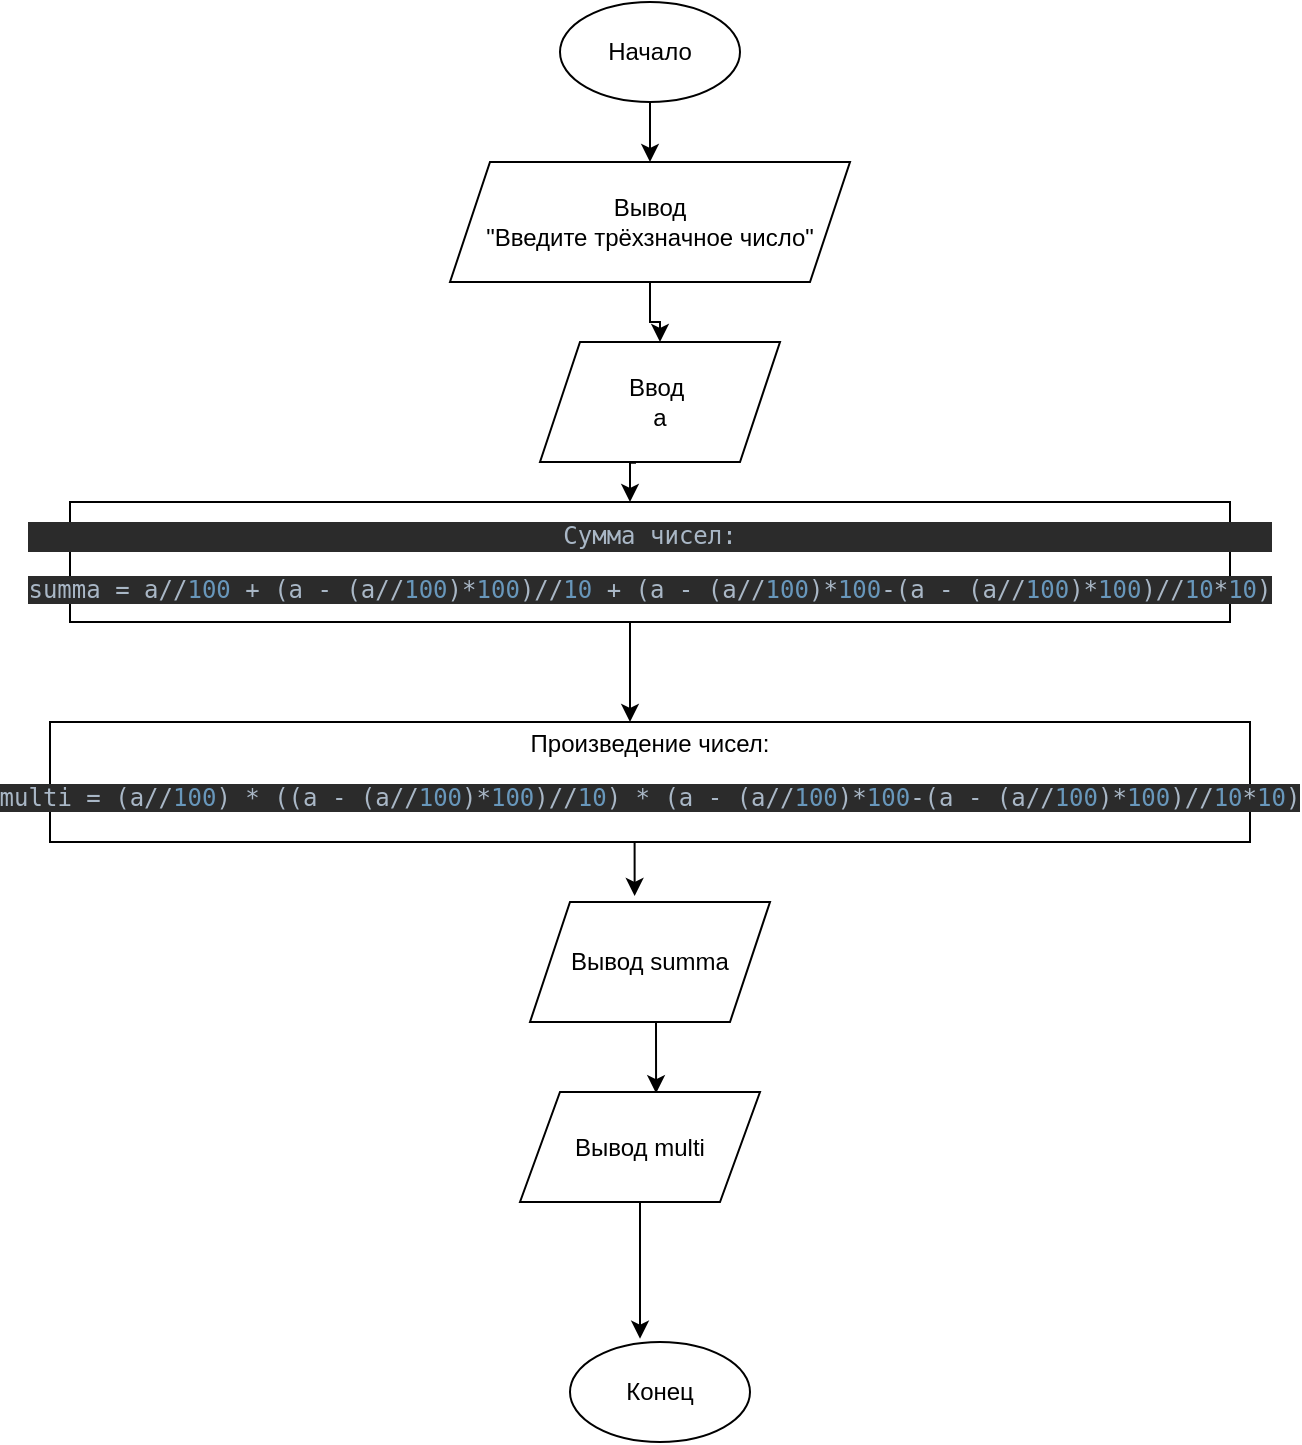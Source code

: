 <mxfile version="14.6.1" type="device" pages="6"><diagram id="45uDxb51nk4ImgivadTd" name="PySA1.1"><mxGraphModel dx="1108" dy="482" grid="1" gridSize="10" guides="1" tooltips="1" connect="1" arrows="1" fold="1" page="1" pageScale="1" pageWidth="827" pageHeight="1169" math="0" shadow="0"><root><mxCell id="0"/><mxCell id="1" parent="0"/><mxCell id="VlHzSbjloRlWoyduGsIX-1" value="Конец" style="ellipse;whiteSpace=wrap;html=1;" parent="1" vertex="1"><mxGeometry x="400" y="710" width="90" height="50" as="geometry"/></mxCell><mxCell id="0IcOAZ2wJj7mS5pCp3XV-6" value="" style="edgeStyle=orthogonalEdgeStyle;rounded=0;orthogonalLoop=1;jettySize=auto;html=1;" parent="1" source="VlHzSbjloRlWoyduGsIX-2" target="VlHzSbjloRlWoyduGsIX-3" edge="1"><mxGeometry relative="1" as="geometry"/></mxCell><mxCell id="VlHzSbjloRlWoyduGsIX-2" value="Начало" style="ellipse;whiteSpace=wrap;html=1;" parent="1" vertex="1"><mxGeometry x="395" y="40" width="90" height="50" as="geometry"/></mxCell><mxCell id="0IcOAZ2wJj7mS5pCp3XV-7" value="" style="edgeStyle=orthogonalEdgeStyle;rounded=0;orthogonalLoop=1;jettySize=auto;html=1;" parent="1" source="VlHzSbjloRlWoyduGsIX-3" target="VlHzSbjloRlWoyduGsIX-4" edge="1"><mxGeometry relative="1" as="geometry"/></mxCell><mxCell id="VlHzSbjloRlWoyduGsIX-3" value="Вывод&lt;br&gt;&quot;Введите трёхзначное число&quot;" style="shape=parallelogram;perimeter=parallelogramPerimeter;whiteSpace=wrap;html=1;fixedSize=1;" parent="1" vertex="1"><mxGeometry x="340" y="120" width="200" height="60" as="geometry"/></mxCell><mxCell id="0IcOAZ2wJj7mS5pCp3XV-8" value="" style="edgeStyle=orthogonalEdgeStyle;rounded=0;orthogonalLoop=1;jettySize=auto;html=1;exitX=0.4;exitY=1.006;exitDx=0;exitDy=0;exitPerimeter=0;entryX=0.5;entryY=0;entryDx=0;entryDy=0;entryPerimeter=0;" parent="1" source="VlHzSbjloRlWoyduGsIX-4" edge="1"><mxGeometry relative="1" as="geometry"><mxPoint x="430" y="290" as="targetPoint"/></mxGeometry></mxCell><mxCell id="VlHzSbjloRlWoyduGsIX-4" value="Ввод&amp;nbsp;&lt;br&gt;а" style="shape=parallelogram;perimeter=parallelogramPerimeter;whiteSpace=wrap;html=1;fixedSize=1;" parent="1" vertex="1"><mxGeometry x="385" y="210" width="120" height="60" as="geometry"/></mxCell><mxCell id="0IcOAZ2wJj7mS5pCp3XV-11" style="edgeStyle=orthogonalEdgeStyle;rounded=0;orthogonalLoop=1;jettySize=auto;html=1;exitX=0.5;exitY=1;exitDx=0;exitDy=0;entryX=0.5;entryY=0;entryDx=0;entryDy=0;" parent="1" edge="1"><mxGeometry relative="1" as="geometry"><mxPoint x="430" y="350" as="sourcePoint"/><mxPoint x="430" y="400" as="targetPoint"/></mxGeometry></mxCell><mxCell id="0IcOAZ2wJj7mS5pCp3XV-12" style="edgeStyle=orthogonalEdgeStyle;rounded=0;orthogonalLoop=1;jettySize=auto;html=1;exitX=0.5;exitY=1;exitDx=0;exitDy=0;entryX=0.436;entryY=-0.05;entryDx=0;entryDy=0;entryPerimeter=0;" parent="1" target="0IcOAZ2wJj7mS5pCp3XV-9" edge="1"><mxGeometry relative="1" as="geometry"><mxPoint x="430" y="460" as="sourcePoint"/></mxGeometry></mxCell><mxCell id="0IcOAZ2wJj7mS5pCp3XV-13" style="edgeStyle=orthogonalEdgeStyle;rounded=0;orthogonalLoop=1;jettySize=auto;html=1;exitX=0.5;exitY=1;exitDx=0;exitDy=0;entryX=0.567;entryY=0.011;entryDx=0;entryDy=0;entryPerimeter=0;" parent="1" source="0IcOAZ2wJj7mS5pCp3XV-9" target="0IcOAZ2wJj7mS5pCp3XV-10" edge="1"><mxGeometry relative="1" as="geometry"/></mxCell><mxCell id="0IcOAZ2wJj7mS5pCp3XV-9" value="Вывод summa" style="shape=parallelogram;perimeter=parallelogramPerimeter;whiteSpace=wrap;html=1;fixedSize=1;" parent="1" vertex="1"><mxGeometry x="380" y="490" width="120" height="60" as="geometry"/></mxCell><mxCell id="0IcOAZ2wJj7mS5pCp3XV-14" style="edgeStyle=orthogonalEdgeStyle;rounded=0;orthogonalLoop=1;jettySize=auto;html=1;entryX=0.389;entryY=-0.033;entryDx=0;entryDy=0;entryPerimeter=0;" parent="1" source="0IcOAZ2wJj7mS5pCp3XV-10" target="VlHzSbjloRlWoyduGsIX-1" edge="1"><mxGeometry relative="1" as="geometry"/></mxCell><mxCell id="0IcOAZ2wJj7mS5pCp3XV-10" value="Вывод multi" style="shape=parallelogram;perimeter=parallelogramPerimeter;whiteSpace=wrap;html=1;fixedSize=1;" parent="1" vertex="1"><mxGeometry x="375" y="585" width="120" height="55" as="geometry"/></mxCell><mxCell id="mH9IC2sm7oMWG6QCCFgQ-1" value="&lt;pre style=&quot;background-color: rgb(43 , 43 , 43) ; color: rgb(169 , 183 , 198) ; font-family: &amp;#34;jetbrains mono&amp;#34; , monospace&quot;&gt;Сумма чисел:&lt;/pre&gt;&lt;pre style=&quot;background-color: rgb(43 , 43 , 43) ; color: rgb(169 , 183 , 198) ; font-family: &amp;#34;jetbrains mono&amp;#34; , monospace&quot;&gt;&lt;pre style=&quot;font-family: &amp;#34;jetbrains mono&amp;#34; , monospace&quot;&gt;summa = a//&lt;span style=&quot;color: rgb(104 , 151 , 187)&quot;&gt;100 &lt;/span&gt;+ (a - (a//&lt;span style=&quot;color: rgb(104 , 151 , 187)&quot;&gt;100&lt;/span&gt;)*&lt;span style=&quot;color: rgb(104 , 151 , 187)&quot;&gt;100&lt;/span&gt;)//&lt;span style=&quot;color: rgb(104 , 151 , 187)&quot;&gt;10 &lt;/span&gt;+ (a - (a//&lt;span style=&quot;color: rgb(104 , 151 , 187)&quot;&gt;100&lt;/span&gt;)*&lt;span style=&quot;color: rgb(104 , 151 , 187)&quot;&gt;100&lt;/span&gt;-(a - (a//&lt;span style=&quot;color: rgb(104 , 151 , 187)&quot;&gt;100&lt;/span&gt;)*&lt;span style=&quot;color: rgb(104 , 151 , 187)&quot;&gt;100&lt;/span&gt;)//&lt;span style=&quot;color: rgb(104 , 151 , 187)&quot;&gt;10&lt;/span&gt;*&lt;span style=&quot;color: rgb(104 , 151 , 187)&quot;&gt;10&lt;/span&gt;)&lt;/pre&gt;&lt;/pre&gt;" style="rounded=0;whiteSpace=wrap;html=1;" parent="1" vertex="1"><mxGeometry x="150" y="290" width="580" height="60" as="geometry"/></mxCell><mxCell id="mH9IC2sm7oMWG6QCCFgQ-2" value="&lt;span&gt;Произведение чисел:&lt;/span&gt;&lt;br&gt;&lt;pre style=&quot;background-color: rgb(43 , 43 , 43) ; color: rgb(169 , 183 , 198) ; font-family: &amp;#34;jetbrains mono&amp;#34; , monospace&quot;&gt;multi = (a//&lt;span style=&quot;color: rgb(104 , 151 , 187)&quot;&gt;100&lt;/span&gt;) * ((a - (a//&lt;span style=&quot;color: rgb(104 , 151 , 187)&quot;&gt;100&lt;/span&gt;)*&lt;span style=&quot;color: rgb(104 , 151 , 187)&quot;&gt;100&lt;/span&gt;)//&lt;span style=&quot;color: rgb(104 , 151 , 187)&quot;&gt;10&lt;/span&gt;) * (a - (a//&lt;span style=&quot;color: rgb(104 , 151 , 187)&quot;&gt;100&lt;/span&gt;)*&lt;span style=&quot;color: rgb(104 , 151 , 187)&quot;&gt;100&lt;/span&gt;-(a - (a//&lt;span style=&quot;color: rgb(104 , 151 , 187)&quot;&gt;100&lt;/span&gt;)*&lt;span style=&quot;color: rgb(104 , 151 , 187)&quot;&gt;100&lt;/span&gt;)//&lt;span style=&quot;color: rgb(104 , 151 , 187)&quot;&gt;10&lt;/span&gt;*&lt;span style=&quot;color: rgb(104 , 151 , 187)&quot;&gt;10&lt;/span&gt;)&lt;/pre&gt;" style="rounded=0;whiteSpace=wrap;html=1;" parent="1" vertex="1"><mxGeometry x="140" y="400" width="600" height="60" as="geometry"/></mxCell></root></mxGraphModel></diagram><diagram id="ZzDDi4NfGF18dMukg8rZ" name="PySA1.9"><mxGraphModel dx="1108" dy="482" grid="1" gridSize="10" guides="1" tooltips="1" connect="1" arrows="1" fold="1" page="1" pageScale="1" pageWidth="827" pageHeight="1169" math="0" shadow="0"><root><mxCell id="mFnhsf1DbmRvTQ2ZpSlB-0"/><mxCell id="mFnhsf1DbmRvTQ2ZpSlB-1" parent="mFnhsf1DbmRvTQ2ZpSlB-0"/><mxCell id="79cW_By0Xl4xnn8cwgw4-4" style="edgeStyle=orthogonalEdgeStyle;rounded=0;orthogonalLoop=1;jettySize=auto;html=1;exitX=0.5;exitY=1;exitDx=0;exitDy=0;entryX=0.5;entryY=0;entryDx=0;entryDy=0;" edge="1" parent="mFnhsf1DbmRvTQ2ZpSlB-1" source="79cW_By0Xl4xnn8cwgw4-0" target="79cW_By0Xl4xnn8cwgw4-3"><mxGeometry relative="1" as="geometry"/></mxCell><mxCell id="79cW_By0Xl4xnn8cwgw4-0" value="Начало" style="ellipse;whiteSpace=wrap;html=1;" vertex="1" parent="mFnhsf1DbmRvTQ2ZpSlB-1"><mxGeometry x="385" y="10" width="90" height="50" as="geometry"/></mxCell><mxCell id="79cW_By0Xl4xnn8cwgw4-1" value="Конец" style="ellipse;whiteSpace=wrap;html=1;" vertex="1" parent="mFnhsf1DbmRvTQ2ZpSlB-1"><mxGeometry x="360" y="620" width="90" height="50" as="geometry"/></mxCell><mxCell id="79cW_By0Xl4xnn8cwgw4-7" style="edgeStyle=orthogonalEdgeStyle;rounded=0;orthogonalLoop=1;jettySize=auto;html=1;entryX=0.535;entryY=0;entryDx=0;entryDy=0;entryPerimeter=0;" edge="1" parent="mFnhsf1DbmRvTQ2ZpSlB-1" source="79cW_By0Xl4xnn8cwgw4-2"><mxGeometry relative="1" as="geometry"><mxPoint x="421" y="230" as="targetPoint"/></mxGeometry></mxCell><mxCell id="79cW_By0Xl4xnn8cwgw4-2" value="Ввод:&lt;br&gt;a,b,c" style="shape=parallelogram;perimeter=parallelogramPerimeter;whiteSpace=wrap;html=1;fixedSize=1;" vertex="1" parent="mFnhsf1DbmRvTQ2ZpSlB-1"><mxGeometry x="320" y="150" width="200" height="50" as="geometry"/></mxCell><mxCell id="79cW_By0Xl4xnn8cwgw4-5" style="edgeStyle=orthogonalEdgeStyle;rounded=0;orthogonalLoop=1;jettySize=auto;html=1;exitX=0.5;exitY=1;exitDx=0;exitDy=0;entryX=0.56;entryY=-0.017;entryDx=0;entryDy=0;entryPerimeter=0;" edge="1" parent="mFnhsf1DbmRvTQ2ZpSlB-1" source="79cW_By0Xl4xnn8cwgw4-3" target="79cW_By0Xl4xnn8cwgw4-2"><mxGeometry relative="1" as="geometry"/></mxCell><mxCell id="79cW_By0Xl4xnn8cwgw4-3" value="Вывод&lt;br&gt;&quot;Введите три числа&quot;" style="shape=parallelogram;perimeter=parallelogramPerimeter;whiteSpace=wrap;html=1;fixedSize=1;" vertex="1" parent="mFnhsf1DbmRvTQ2ZpSlB-1"><mxGeometry x="330" y="70" width="200" height="60" as="geometry"/></mxCell><mxCell id="okeU4xIrZGZ32SltULwY-1" style="edgeStyle=orthogonalEdgeStyle;rounded=0;orthogonalLoop=1;jettySize=auto;html=1;exitX=1;exitY=0.5;exitDx=0;exitDy=0;entryX=0.5;entryY=0;entryDx=0;entryDy=0;" edge="1" parent="mFnhsf1DbmRvTQ2ZpSlB-1" source="okeU4xIrZGZ32SltULwY-0" target="okeU4xIrZGZ32SltULwY-7"><mxGeometry relative="1" as="geometry"><mxPoint x="520" y="320" as="targetPoint"/><Array as="points"><mxPoint x="570" y="270"/></Array></mxGeometry></mxCell><mxCell id="okeU4xIrZGZ32SltULwY-2" style="edgeStyle=orthogonalEdgeStyle;rounded=0;orthogonalLoop=1;jettySize=auto;html=1;exitX=0;exitY=0.5;exitDx=0;exitDy=0;" edge="1" parent="mFnhsf1DbmRvTQ2ZpSlB-1" source="okeU4xIrZGZ32SltULwY-0"><mxGeometry relative="1" as="geometry"><mxPoint x="160" y="320" as="targetPoint"/><mxPoint x="330" y="270" as="sourcePoint"/><Array as="points"><mxPoint x="160" y="270"/><mxPoint x="160" y="320"/></Array></mxGeometry></mxCell><mxCell id="okeU4xIrZGZ32SltULwY-0" value="a &amp;gt; b" style="rhombus;whiteSpace=wrap;html=1;" vertex="1" parent="mFnhsf1DbmRvTQ2ZpSlB-1"><mxGeometry x="370" y="230" width="100" height="80" as="geometry"/></mxCell><mxCell id="okeU4xIrZGZ32SltULwY-3" value="Нет" style="text;html=1;align=center;verticalAlign=middle;resizable=0;points=[];autosize=1;strokeColor=none;" vertex="1" parent="mFnhsf1DbmRvTQ2ZpSlB-1"><mxGeometry x="280" y="250" width="40" height="20" as="geometry"/></mxCell><mxCell id="okeU4xIrZGZ32SltULwY-4" value="Да" style="text;html=1;align=center;verticalAlign=middle;resizable=0;points=[];autosize=1;strokeColor=none;" vertex="1" parent="mFnhsf1DbmRvTQ2ZpSlB-1"><mxGeometry x="475" y="250" width="30" height="20" as="geometry"/></mxCell><mxCell id="okeU4xIrZGZ32SltULwY-5" style="edgeStyle=orthogonalEdgeStyle;rounded=0;orthogonalLoop=1;jettySize=auto;html=1;exitX=1;exitY=0.5;exitDx=0;exitDy=0;" edge="1" parent="mFnhsf1DbmRvTQ2ZpSlB-1" source="okeU4xIrZGZ32SltULwY-7"><mxGeometry relative="1" as="geometry"><mxPoint x="700" y="380" as="targetPoint"/><Array as="points"><mxPoint x="700" y="360"/></Array></mxGeometry></mxCell><mxCell id="okeU4xIrZGZ32SltULwY-6" style="edgeStyle=orthogonalEdgeStyle;rounded=0;orthogonalLoop=1;jettySize=auto;html=1;exitX=0;exitY=0.5;exitDx=0;exitDy=0;entryX=0.5;entryY=0;entryDx=0;entryDy=0;" edge="1" parent="mFnhsf1DbmRvTQ2ZpSlB-1" source="okeU4xIrZGZ32SltULwY-7" target="okeU4xIrZGZ32SltULwY-10"><mxGeometry relative="1" as="geometry"><mxPoint x="330" y="410" as="targetPoint"/></mxGeometry></mxCell><mxCell id="okeU4xIrZGZ32SltULwY-7" value="a &amp;gt; c" style="rhombus;whiteSpace=wrap;html=1;" vertex="1" parent="mFnhsf1DbmRvTQ2ZpSlB-1"><mxGeometry x="520" y="320" width="100" height="80" as="geometry"/></mxCell><mxCell id="okeU4xIrZGZ32SltULwY-8" value="Нет" style="text;html=1;align=center;verticalAlign=middle;resizable=0;points=[];autosize=1;strokeColor=none;" vertex="1" parent="mFnhsf1DbmRvTQ2ZpSlB-1"><mxGeometry x="470" y="330" width="40" height="20" as="geometry"/></mxCell><mxCell id="okeU4xIrZGZ32SltULwY-9" value="Да" style="text;html=1;align=center;verticalAlign=middle;resizable=0;points=[];autosize=1;strokeColor=none;" vertex="1" parent="mFnhsf1DbmRvTQ2ZpSlB-1"><mxGeometry x="620" y="340" width="30" height="20" as="geometry"/></mxCell><mxCell id="C9Ia1SnBuQR3Wq2j6QLP-2" style="edgeStyle=orthogonalEdgeStyle;rounded=0;orthogonalLoop=1;jettySize=auto;html=1;exitX=0.5;exitY=1;exitDx=0;exitDy=0;entryX=0.5;entryY=0;entryDx=0;entryDy=0;" edge="1" parent="mFnhsf1DbmRvTQ2ZpSlB-1" source="okeU4xIrZGZ32SltULwY-10" target="79cW_By0Xl4xnn8cwgw4-1"><mxGeometry relative="1" as="geometry"><Array as="points"><mxPoint x="455" y="560"/><mxPoint x="405" y="560"/></Array></mxGeometry></mxCell><mxCell id="okeU4xIrZGZ32SltULwY-10" value="Вывод&lt;br&gt;&quot;a - среднее&quot;" style="shape=parallelogram;perimeter=parallelogramPerimeter;whiteSpace=wrap;html=1;fixedSize=1;" vertex="1" parent="mFnhsf1DbmRvTQ2ZpSlB-1"><mxGeometry x="400" y="440" width="110" height="60" as="geometry"/></mxCell><mxCell id="okeU4xIrZGZ32SltULwY-16" style="edgeStyle=orthogonalEdgeStyle;rounded=0;orthogonalLoop=1;jettySize=auto;html=1;exitX=1;exitY=0.5;exitDx=0;exitDy=0;" edge="1" source="okeU4xIrZGZ32SltULwY-18" parent="mFnhsf1DbmRvTQ2ZpSlB-1"><mxGeometry relative="1" as="geometry"><mxPoint x="260" y="380" as="targetPoint"/><Array as="points"><mxPoint x="260" y="360"/></Array></mxGeometry></mxCell><mxCell id="okeU4xIrZGZ32SltULwY-17" style="edgeStyle=orthogonalEdgeStyle;rounded=0;orthogonalLoop=1;jettySize=auto;html=1;exitX=0;exitY=0.5;exitDx=0;exitDy=0;" edge="1" source="okeU4xIrZGZ32SltULwY-18" parent="mFnhsf1DbmRvTQ2ZpSlB-1"><mxGeometry relative="1" as="geometry"><mxPoint x="60" y="410" as="targetPoint"/></mxGeometry></mxCell><mxCell id="okeU4xIrZGZ32SltULwY-18" value="b &amp;gt; c" style="rhombus;whiteSpace=wrap;html=1;" vertex="1" parent="mFnhsf1DbmRvTQ2ZpSlB-1"><mxGeometry x="110" y="320" width="100" height="80" as="geometry"/></mxCell><mxCell id="okeU4xIrZGZ32SltULwY-19" value="Нет" style="text;html=1;align=center;verticalAlign=middle;resizable=0;points=[];autosize=1;strokeColor=none;" vertex="1" parent="mFnhsf1DbmRvTQ2ZpSlB-1"><mxGeometry x="60" y="340" width="40" height="20" as="geometry"/></mxCell><mxCell id="okeU4xIrZGZ32SltULwY-20" value="Да" style="text;html=1;align=center;verticalAlign=middle;resizable=0;points=[];autosize=1;strokeColor=none;" vertex="1" parent="mFnhsf1DbmRvTQ2ZpSlB-1"><mxGeometry x="215" y="340" width="30" height="20" as="geometry"/></mxCell><mxCell id="C9Ia1SnBuQR3Wq2j6QLP-0" style="edgeStyle=orthogonalEdgeStyle;rounded=0;orthogonalLoop=1;jettySize=auto;html=1;entryX=0.5;entryY=0;entryDx=0;entryDy=0;" edge="1" parent="mFnhsf1DbmRvTQ2ZpSlB-1" source="okeU4xIrZGZ32SltULwY-21" target="79cW_By0Xl4xnn8cwgw4-1"><mxGeometry relative="1" as="geometry"><Array as="points"><mxPoint x="65" y="560"/><mxPoint x="405" y="560"/></Array></mxGeometry></mxCell><mxCell id="okeU4xIrZGZ32SltULwY-21" value="Вывод&lt;br&gt;&quot;b - среднее&quot;" style="shape=parallelogram;perimeter=parallelogramPerimeter;whiteSpace=wrap;html=1;fixedSize=1;" vertex="1" parent="mFnhsf1DbmRvTQ2ZpSlB-1"><mxGeometry x="10" y="410" width="110" height="60" as="geometry"/></mxCell><mxCell id="C9Ia1SnBuQR3Wq2j6QLP-1" style="edgeStyle=orthogonalEdgeStyle;rounded=0;orthogonalLoop=1;jettySize=auto;html=1;exitX=0.5;exitY=1;exitDx=0;exitDy=0;" edge="1" parent="mFnhsf1DbmRvTQ2ZpSlB-1" source="okeU4xIrZGZ32SltULwY-22" target="79cW_By0Xl4xnn8cwgw4-1"><mxGeometry relative="1" as="geometry"><Array as="points"><mxPoint x="205" y="560"/><mxPoint x="405" y="560"/></Array></mxGeometry></mxCell><mxCell id="okeU4xIrZGZ32SltULwY-22" value="Вывод&lt;br&gt;&quot;c - среднее&quot;" style="shape=parallelogram;perimeter=parallelogramPerimeter;whiteSpace=wrap;html=1;fixedSize=1;" vertex="1" parent="mFnhsf1DbmRvTQ2ZpSlB-1"><mxGeometry x="150" y="480" width="110" height="60" as="geometry"/></mxCell><mxCell id="C9Ia1SnBuQR3Wq2j6QLP-3" style="edgeStyle=orthogonalEdgeStyle;rounded=0;orthogonalLoop=1;jettySize=auto;html=1;exitX=0.5;exitY=1;exitDx=0;exitDy=0;" edge="1" parent="mFnhsf1DbmRvTQ2ZpSlB-1" source="okeU4xIrZGZ32SltULwY-23" target="79cW_By0Xl4xnn8cwgw4-1"><mxGeometry relative="1" as="geometry"><Array as="points"><mxPoint x="615" y="560"/><mxPoint x="405" y="560"/></Array></mxGeometry></mxCell><mxCell id="okeU4xIrZGZ32SltULwY-23" value="Вывод&lt;br&gt;&quot;c - среднее&quot;" style="shape=parallelogram;perimeter=parallelogramPerimeter;whiteSpace=wrap;html=1;fixedSize=1;" vertex="1" parent="mFnhsf1DbmRvTQ2ZpSlB-1"><mxGeometry x="560" y="490" width="110" height="60" as="geometry"/></mxCell><mxCell id="FiXeJBcoeoE9OXvIcqXN-0" style="edgeStyle=orthogonalEdgeStyle;rounded=0;orthogonalLoop=1;jettySize=auto;html=1;exitX=1;exitY=0.5;exitDx=0;exitDy=0;" edge="1" source="FiXeJBcoeoE9OXvIcqXN-2" parent="mFnhsf1DbmRvTQ2ZpSlB-1"><mxGeometry relative="1" as="geometry"><mxPoint x="800" y="470" as="targetPoint"/></mxGeometry></mxCell><mxCell id="FiXeJBcoeoE9OXvIcqXN-1" style="edgeStyle=orthogonalEdgeStyle;rounded=0;orthogonalLoop=1;jettySize=auto;html=1;exitX=0;exitY=0.5;exitDx=0;exitDy=0;entryX=0.5;entryY=0;entryDx=0;entryDy=0;" edge="1" source="FiXeJBcoeoE9OXvIcqXN-2" parent="mFnhsf1DbmRvTQ2ZpSlB-1" target="okeU4xIrZGZ32SltULwY-23"><mxGeometry relative="1" as="geometry"><mxPoint x="600" y="470" as="targetPoint"/></mxGeometry></mxCell><mxCell id="FiXeJBcoeoE9OXvIcqXN-2" value="с &amp;lt; b" style="rhombus;whiteSpace=wrap;html=1;" vertex="1" parent="mFnhsf1DbmRvTQ2ZpSlB-1"><mxGeometry x="650" y="380" width="100" height="80" as="geometry"/></mxCell><mxCell id="FiXeJBcoeoE9OXvIcqXN-3" value="Нет" style="text;html=1;align=center;verticalAlign=middle;resizable=0;points=[];autosize=1;strokeColor=none;" vertex="1" parent="mFnhsf1DbmRvTQ2ZpSlB-1"><mxGeometry x="600" y="400" width="40" height="20" as="geometry"/></mxCell><mxCell id="FiXeJBcoeoE9OXvIcqXN-4" value="Да" style="text;html=1;align=center;verticalAlign=middle;resizable=0;points=[];autosize=1;strokeColor=none;" vertex="1" parent="mFnhsf1DbmRvTQ2ZpSlB-1"><mxGeometry x="755" y="400" width="30" height="20" as="geometry"/></mxCell><mxCell id="FiXeJBcoeoE9OXvIcqXN-7" style="edgeStyle=elbowEdgeStyle;rounded=0;orthogonalLoop=1;jettySize=auto;html=1;exitX=0.5;exitY=1;exitDx=0;exitDy=0;entryX=0.5;entryY=0;entryDx=0;entryDy=0;" edge="1" parent="mFnhsf1DbmRvTQ2ZpSlB-1" source="FiXeJBcoeoE9OXvIcqXN-6" target="79cW_By0Xl4xnn8cwgw4-1"><mxGeometry relative="1" as="geometry"><Array as="points"><mxPoint x="770" y="600"/><mxPoint x="770" y="570"/><mxPoint x="405" y="570"/></Array></mxGeometry></mxCell><mxCell id="FiXeJBcoeoE9OXvIcqXN-6" value="Вывод&lt;br&gt;&quot;b - среднее&quot;" style="shape=parallelogram;perimeter=parallelogramPerimeter;whiteSpace=wrap;html=1;fixedSize=1;" vertex="1" parent="mFnhsf1DbmRvTQ2ZpSlB-1"><mxGeometry x="715" y="470" width="110" height="60" as="geometry"/></mxCell><mxCell id="FiXeJBcoeoE9OXvIcqXN-8" style="edgeStyle=orthogonalEdgeStyle;rounded=0;orthogonalLoop=1;jettySize=auto;html=1;exitX=1;exitY=0.5;exitDx=0;exitDy=0;entryX=0.445;entryY=-0.017;entryDx=0;entryDy=0;entryPerimeter=0;" edge="1" source="FiXeJBcoeoE9OXvIcqXN-10" parent="mFnhsf1DbmRvTQ2ZpSlB-1" target="okeU4xIrZGZ32SltULwY-10"><mxGeometry relative="1" as="geometry"><mxPoint x="360" y="470" as="targetPoint"/></mxGeometry></mxCell><mxCell id="FiXeJBcoeoE9OXvIcqXN-14" style="edgeStyle=elbowEdgeStyle;rounded=0;orthogonalLoop=1;jettySize=auto;html=1;exitX=0;exitY=0.5;exitDx=0;exitDy=0;entryX=0.445;entryY=-0.033;entryDx=0;entryDy=0;entryPerimeter=0;" edge="1" parent="mFnhsf1DbmRvTQ2ZpSlB-1" source="FiXeJBcoeoE9OXvIcqXN-10" target="okeU4xIrZGZ32SltULwY-22"><mxGeometry relative="1" as="geometry"/></mxCell><mxCell id="FiXeJBcoeoE9OXvIcqXN-10" value="a &amp;gt; c" style="rhombus;whiteSpace=wrap;html=1;" vertex="1" parent="mFnhsf1DbmRvTQ2ZpSlB-1"><mxGeometry x="210" y="380" width="100" height="80" as="geometry"/></mxCell><mxCell id="FiXeJBcoeoE9OXvIcqXN-11" value="Нет" style="text;html=1;align=center;verticalAlign=middle;resizable=0;points=[];autosize=1;strokeColor=none;" vertex="1" parent="mFnhsf1DbmRvTQ2ZpSlB-1"><mxGeometry x="170" y="400" width="40" height="20" as="geometry"/></mxCell><mxCell id="FiXeJBcoeoE9OXvIcqXN-12" value="Да" style="text;html=1;align=center;verticalAlign=middle;resizable=0;points=[];autosize=1;strokeColor=none;" vertex="1" parent="mFnhsf1DbmRvTQ2ZpSlB-1"><mxGeometry x="315" y="400" width="30" height="20" as="geometry"/></mxCell></root></mxGraphModel></diagram><diagram id="6gELCUp2gRmEIMjDkkt_" name="PySA1.8"><mxGraphModel dx="1108" dy="482" grid="1" gridSize="10" guides="1" tooltips="1" connect="1" arrows="1" fold="1" page="1" pageScale="1" pageWidth="827" pageHeight="1169" math="0" shadow="0"><root><mxCell id="jMg7odn8Jy5xUXuZUXQZ-0"/><mxCell id="jMg7odn8Jy5xUXuZUXQZ-1" parent="jMg7odn8Jy5xUXuZUXQZ-0"/><mxCell id="jMg7odn8Jy5xUXuZUXQZ-6" style="edgeStyle=orthogonalEdgeStyle;rounded=0;orthogonalLoop=1;jettySize=auto;html=1;exitX=0.5;exitY=1;exitDx=0;exitDy=0;entryX=0.5;entryY=0;entryDx=0;entryDy=0;" edge="1" parent="jMg7odn8Jy5xUXuZUXQZ-1" source="jMg7odn8Jy5xUXuZUXQZ-2" target="jMg7odn8Jy5xUXuZUXQZ-5"><mxGeometry relative="1" as="geometry"/></mxCell><mxCell id="jMg7odn8Jy5xUXuZUXQZ-2" value="Начало" style="ellipse;whiteSpace=wrap;html=1;" vertex="1" parent="jMg7odn8Jy5xUXuZUXQZ-1"><mxGeometry x="220" y="20" width="90" height="50" as="geometry"/></mxCell><mxCell id="jMg7odn8Jy5xUXuZUXQZ-3" value="Конец" style="ellipse;whiteSpace=wrap;html=1;" vertex="1" parent="jMg7odn8Jy5xUXuZUXQZ-1"><mxGeometry x="390" y="720" width="90" height="50" as="geometry"/></mxCell><mxCell id="uBAdwCLtyOerSPB-Fd70-0" style="edgeStyle=orthogonalEdgeStyle;rounded=0;orthogonalLoop=1;jettySize=auto;html=1;exitX=0.5;exitY=1;exitDx=0;exitDy=0;entryX=0.5;entryY=0;entryDx=0;entryDy=0;" edge="1" parent="jMg7odn8Jy5xUXuZUXQZ-1" source="jMg7odn8Jy5xUXuZUXQZ-5" target="jMg7odn8Jy5xUXuZUXQZ-7"><mxGeometry relative="1" as="geometry"/></mxCell><mxCell id="jMg7odn8Jy5xUXuZUXQZ-5" value="Вывод&lt;br&gt;&quot;Введите год&quot;" style="shape=parallelogram;perimeter=parallelogramPerimeter;whiteSpace=wrap;html=1;fixedSize=1;" vertex="1" parent="jMg7odn8Jy5xUXuZUXQZ-1"><mxGeometry x="165" y="90" width="200" height="60" as="geometry"/></mxCell><mxCell id="uBAdwCLtyOerSPB-Fd70-13" style="edgeStyle=orthogonalEdgeStyle;rounded=0;orthogonalLoop=1;jettySize=auto;html=1;exitX=0.5;exitY=1;exitDx=0;exitDy=0;entryX=0.5;entryY=0;entryDx=0;entryDy=0;" edge="1" parent="jMg7odn8Jy5xUXuZUXQZ-1" source="jMg7odn8Jy5xUXuZUXQZ-7" target="uBAdwCLtyOerSPB-Fd70-5"><mxGeometry relative="1" as="geometry"/></mxCell><mxCell id="jMg7odn8Jy5xUXuZUXQZ-7" value="Ввод:&lt;br&gt;y" style="shape=parallelogram;perimeter=parallelogramPerimeter;whiteSpace=wrap;html=1;fixedSize=1;" vertex="1" parent="jMg7odn8Jy5xUXuZUXQZ-1"><mxGeometry x="210" y="170" width="110" height="60" as="geometry"/></mxCell><mxCell id="uBAdwCLtyOerSPB-Fd70-1" style="edgeStyle=orthogonalEdgeStyle;rounded=0;orthogonalLoop=1;jettySize=auto;html=1;exitX=0.5;exitY=1;exitDx=0;exitDy=0;" edge="1" parent="jMg7odn8Jy5xUXuZUXQZ-1" source="jMg7odn8Jy5xUXuZUXQZ-7" target="jMg7odn8Jy5xUXuZUXQZ-7"><mxGeometry relative="1" as="geometry"/></mxCell><mxCell id="uBAdwCLtyOerSPB-Fd70-2" style="edgeStyle=orthogonalEdgeStyle;rounded=0;orthogonalLoop=1;jettySize=auto;html=1;exitX=0.5;exitY=1;exitDx=0;exitDy=0;" edge="1" parent="jMg7odn8Jy5xUXuZUXQZ-1" source="jMg7odn8Jy5xUXuZUXQZ-7" target="jMg7odn8Jy5xUXuZUXQZ-7"><mxGeometry relative="1" as="geometry"/></mxCell><mxCell id="uBAdwCLtyOerSPB-Fd70-3" style="edgeStyle=orthogonalEdgeStyle;rounded=0;orthogonalLoop=1;jettySize=auto;html=1;exitX=1;exitY=0.5;exitDx=0;exitDy=0;" edge="1" parent="jMg7odn8Jy5xUXuZUXQZ-1"><mxGeometry relative="1" as="geometry"><mxPoint x="430" y="340" as="targetPoint"/><mxPoint x="270" y="290" as="sourcePoint"/><Array as="points"><mxPoint x="430" y="290"/><mxPoint x="430" y="340"/></Array></mxGeometry></mxCell><mxCell id="uBAdwCLtyOerSPB-Fd70-4" style="edgeStyle=orthogonalEdgeStyle;rounded=0;orthogonalLoop=1;jettySize=auto;html=1;exitX=0;exitY=0.5;exitDx=0;exitDy=0;" edge="1" source="uBAdwCLtyOerSPB-Fd70-5" parent="jMg7odn8Jy5xUXuZUXQZ-1"><mxGeometry relative="1" as="geometry"><mxPoint x="160" y="520" as="targetPoint"/><Array as="points"><mxPoint x="160" y="290"/></Array></mxGeometry></mxCell><mxCell id="uBAdwCLtyOerSPB-Fd70-5" value="&amp;nbsp;y &amp;gt; 1582" style="rhombus;whiteSpace=wrap;html=1;" vertex="1" parent="jMg7odn8Jy5xUXuZUXQZ-1"><mxGeometry x="210" y="250" width="100" height="80" as="geometry"/></mxCell><mxCell id="uBAdwCLtyOerSPB-Fd70-6" value="Нет" style="text;html=1;align=center;verticalAlign=middle;resizable=0;points=[];autosize=1;strokeColor=none;" vertex="1" parent="jMg7odn8Jy5xUXuZUXQZ-1"><mxGeometry x="160" y="270" width="40" height="20" as="geometry"/></mxCell><mxCell id="uBAdwCLtyOerSPB-Fd70-7" value="Да" style="text;html=1;align=center;verticalAlign=middle;resizable=0;points=[];autosize=1;strokeColor=none;" vertex="1" parent="jMg7odn8Jy5xUXuZUXQZ-1"><mxGeometry x="310" y="270" width="30" height="20" as="geometry"/></mxCell><mxCell id="uBAdwCLtyOerSPB-Fd70-8" style="edgeStyle=orthogonalEdgeStyle;rounded=0;orthogonalLoop=1;jettySize=auto;html=1;exitX=1;exitY=0.5;exitDx=0;exitDy=0;" edge="1" source="uBAdwCLtyOerSPB-Fd70-10" parent="jMg7odn8Jy5xUXuZUXQZ-1"><mxGeometry relative="1" as="geometry"><mxPoint x="520" y="430" as="targetPoint"/></mxGeometry></mxCell><mxCell id="uBAdwCLtyOerSPB-Fd70-9" style="edgeStyle=orthogonalEdgeStyle;rounded=0;orthogonalLoop=1;jettySize=auto;html=1;exitX=0;exitY=0.5;exitDx=0;exitDy=0;entryX=0.5;entryY=0;entryDx=0;entryDy=0;" edge="1" source="uBAdwCLtyOerSPB-Fd70-10" parent="jMg7odn8Jy5xUXuZUXQZ-1" target="uBAdwCLtyOerSPB-Fd70-22"><mxGeometry relative="1" as="geometry"><mxPoint x="240" y="520" as="targetPoint"/></mxGeometry></mxCell><mxCell id="uBAdwCLtyOerSPB-Fd70-10" value="&lt;span&gt;y % 4 = 0&lt;/span&gt;" style="rhombus;whiteSpace=wrap;html=1;" vertex="1" parent="jMg7odn8Jy5xUXuZUXQZ-1"><mxGeometry x="380" y="340" width="100" height="80" as="geometry"/></mxCell><mxCell id="uBAdwCLtyOerSPB-Fd70-11" value="Нет" style="text;html=1;align=center;verticalAlign=middle;resizable=0;points=[];autosize=1;strokeColor=none;" vertex="1" parent="jMg7odn8Jy5xUXuZUXQZ-1"><mxGeometry x="320" y="360" width="40" height="20" as="geometry"/></mxCell><mxCell id="uBAdwCLtyOerSPB-Fd70-12" value="Да" style="text;html=1;align=center;verticalAlign=middle;resizable=0;points=[];autosize=1;strokeColor=none;" vertex="1" parent="jMg7odn8Jy5xUXuZUXQZ-1"><mxGeometry x="475" y="360" width="30" height="20" as="geometry"/></mxCell><mxCell id="uBAdwCLtyOerSPB-Fd70-14" style="edgeStyle=orthogonalEdgeStyle;rounded=0;orthogonalLoop=1;jettySize=auto;html=1;exitX=1;exitY=0.5;exitDx=0;exitDy=0;" edge="1" source="uBAdwCLtyOerSPB-Fd70-16" parent="jMg7odn8Jy5xUXuZUXQZ-1"><mxGeometry relative="1" as="geometry"><mxPoint x="620" y="520" as="targetPoint"/></mxGeometry></mxCell><mxCell id="uBAdwCLtyOerSPB-Fd70-15" style="edgeStyle=orthogonalEdgeStyle;rounded=0;orthogonalLoop=1;jettySize=auto;html=1;exitX=0;exitY=0.5;exitDx=0;exitDy=0;entryX=0.5;entryY=0;entryDx=0;entryDy=0;" edge="1" source="uBAdwCLtyOerSPB-Fd70-16" parent="jMg7odn8Jy5xUXuZUXQZ-1" target="uBAdwCLtyOerSPB-Fd70-22"><mxGeometry relative="1" as="geometry"><mxPoint x="240" y="520" as="targetPoint"/><Array as="points"><mxPoint x="160" y="470"/></Array></mxGeometry></mxCell><mxCell id="uBAdwCLtyOerSPB-Fd70-16" value="y % 400 = 0" style="rhombus;whiteSpace=wrap;html=1;" vertex="1" parent="jMg7odn8Jy5xUXuZUXQZ-1"><mxGeometry x="470" y="430" width="100" height="80" as="geometry"/></mxCell><mxCell id="uBAdwCLtyOerSPB-Fd70-17" value="Да" style="text;html=1;align=center;verticalAlign=middle;resizable=0;points=[];autosize=1;strokeColor=none;" vertex="1" parent="jMg7odn8Jy5xUXuZUXQZ-1"><mxGeometry x="425" y="450" width="30" height="20" as="geometry"/></mxCell><mxCell id="uBAdwCLtyOerSPB-Fd70-18" value="Нет" style="text;html=1;align=center;verticalAlign=middle;resizable=0;points=[];autosize=1;strokeColor=none;" vertex="1" parent="jMg7odn8Jy5xUXuZUXQZ-1"><mxGeometry x="570" y="450" width="40" height="20" as="geometry"/></mxCell><mxCell id="uBAdwCLtyOerSPB-Fd70-24" style="edgeStyle=orthogonalEdgeStyle;rounded=0;orthogonalLoop=1;jettySize=auto;html=1;exitX=0.5;exitY=1;exitDx=0;exitDy=0;" edge="1" parent="jMg7odn8Jy5xUXuZUXQZ-1" source="uBAdwCLtyOerSPB-Fd70-20" target="jMg7odn8Jy5xUXuZUXQZ-3"><mxGeometry relative="1" as="geometry"><Array as="points"><mxPoint x="610" y="650"/><mxPoint x="435" y="650"/></Array></mxGeometry></mxCell><mxCell id="uBAdwCLtyOerSPB-Fd70-20" value="Вывод&lt;br&gt;&quot;Високосный год&quot;" style="shape=parallelogram;perimeter=parallelogramPerimeter;whiteSpace=wrap;html=1;fixedSize=1;" vertex="1" parent="jMg7odn8Jy5xUXuZUXQZ-1"><mxGeometry x="540" y="520" width="140" height="60" as="geometry"/></mxCell><mxCell id="uBAdwCLtyOerSPB-Fd70-23" style="edgeStyle=orthogonalEdgeStyle;rounded=0;orthogonalLoop=1;jettySize=auto;html=1;exitX=0.5;exitY=1;exitDx=0;exitDy=0;entryX=0.5;entryY=0;entryDx=0;entryDy=0;" edge="1" parent="jMg7odn8Jy5xUXuZUXQZ-1" source="uBAdwCLtyOerSPB-Fd70-22" target="jMg7odn8Jy5xUXuZUXQZ-3"><mxGeometry relative="1" as="geometry"><Array as="points"><mxPoint x="160" y="650"/><mxPoint x="435" y="650"/></Array></mxGeometry></mxCell><mxCell id="uBAdwCLtyOerSPB-Fd70-22" value="Вывод&lt;br&gt;&quot;Невисокосный год&quot;" style="shape=parallelogram;perimeter=parallelogramPerimeter;whiteSpace=wrap;html=1;fixedSize=1;" vertex="1" parent="jMg7odn8Jy5xUXuZUXQZ-1"><mxGeometry x="90" y="525" width="140" height="60" as="geometry"/></mxCell></root></mxGraphModel></diagram><diagram id="uKZdpC9RujpFt_l9ToPo" name="PySA1.7"><mxGraphModel dx="1108" dy="482" grid="1" gridSize="10" guides="1" tooltips="1" connect="1" arrows="1" fold="1" page="1" pageScale="1" pageWidth="827" pageHeight="1169" math="0" shadow="0"><root><mxCell id="LrwzWgZsBC_PMNYhDl_Y-0"/><mxCell id="LrwzWgZsBC_PMNYhDl_Y-1" parent="LrwzWgZsBC_PMNYhDl_Y-0"/><mxCell id="LrwzWgZsBC_PMNYhDl_Y-11" style="edgeStyle=orthogonalEdgeStyle;rounded=0;orthogonalLoop=1;jettySize=auto;html=1;exitX=0.5;exitY=1;exitDx=0;exitDy=0;" edge="1" parent="LrwzWgZsBC_PMNYhDl_Y-1" source="LrwzWgZsBC_PMNYhDl_Y-2" target="LrwzWgZsBC_PMNYhDl_Y-4"><mxGeometry relative="1" as="geometry"/></mxCell><mxCell id="LrwzWgZsBC_PMNYhDl_Y-2" value="Начало" style="ellipse;whiteSpace=wrap;html=1;" vertex="1" parent="LrwzWgZsBC_PMNYhDl_Y-1"><mxGeometry x="329" y="30" width="90" height="50" as="geometry"/></mxCell><mxCell id="LrwzWgZsBC_PMNYhDl_Y-3" value="Конец" style="ellipse;whiteSpace=wrap;html=1;" vertex="1" parent="LrwzWgZsBC_PMNYhDl_Y-1"><mxGeometry x="325" y="1110" width="90" height="50" as="geometry"/></mxCell><mxCell id="LrwzWgZsBC_PMNYhDl_Y-12" style="edgeStyle=orthogonalEdgeStyle;rounded=0;orthogonalLoop=1;jettySize=auto;html=1;entryX=0.5;entryY=0;entryDx=0;entryDy=0;" edge="1" parent="LrwzWgZsBC_PMNYhDl_Y-1" source="LrwzWgZsBC_PMNYhDl_Y-4" target="LrwzWgZsBC_PMNYhDl_Y-5"><mxGeometry relative="1" as="geometry"/></mxCell><mxCell id="LrwzWgZsBC_PMNYhDl_Y-4" value="Вывод:&lt;br&gt;&quot;Введите длины 3х отрезков&quot;" style="shape=parallelogram;perimeter=parallelogramPerimeter;whiteSpace=wrap;html=1;fixedSize=1;" vertex="1" parent="LrwzWgZsBC_PMNYhDl_Y-1"><mxGeometry x="274" y="100" width="200" height="50" as="geometry"/></mxCell><mxCell id="LrwzWgZsBC_PMNYhDl_Y-13" style="edgeStyle=orthogonalEdgeStyle;rounded=0;orthogonalLoop=1;jettySize=auto;html=1;entryX=0.5;entryY=0;entryDx=0;entryDy=0;" edge="1" parent="LrwzWgZsBC_PMNYhDl_Y-1" source="LrwzWgZsBC_PMNYhDl_Y-5" target="LrwzWgZsBC_PMNYhDl_Y-8"><mxGeometry relative="1" as="geometry"/></mxCell><mxCell id="LrwzWgZsBC_PMNYhDl_Y-5" value="Ввод:&lt;br&gt;a,b,c" style="shape=parallelogram;perimeter=parallelogramPerimeter;whiteSpace=wrap;html=1;fixedSize=1;" vertex="1" parent="LrwzWgZsBC_PMNYhDl_Y-1"><mxGeometry x="274" y="190" width="200" height="60" as="geometry"/></mxCell><mxCell id="LrwzWgZsBC_PMNYhDl_Y-6" style="edgeStyle=orthogonalEdgeStyle;rounded=0;orthogonalLoop=1;jettySize=auto;html=1;exitX=1;exitY=0.5;exitDx=0;exitDy=0;entryX=0.5;entryY=0;entryDx=0;entryDy=0;" edge="1" source="LrwzWgZsBC_PMNYhDl_Y-8" parent="LrwzWgZsBC_PMNYhDl_Y-1" target="LrwzWgZsBC_PMNYhDl_Y-16"><mxGeometry relative="1" as="geometry"><mxPoint x="470" y="360" as="targetPoint"/><Array as="points"><mxPoint x="510" y="320"/></Array></mxGeometry></mxCell><mxCell id="LrwzWgZsBC_PMNYhDl_Y-7" style="edgeStyle=orthogonalEdgeStyle;rounded=0;orthogonalLoop=1;jettySize=auto;html=1;exitX=0;exitY=0.5;exitDx=0;exitDy=0;entryX=0.5;entryY=0;entryDx=0;entryDy=0;" edge="1" source="LrwzWgZsBC_PMNYhDl_Y-8" parent="LrwzWgZsBC_PMNYhDl_Y-1" target="LrwzWgZsBC_PMNYhDl_Y-45"><mxGeometry relative="1" as="geometry"><mxPoint x="90" y="630" as="targetPoint"/><Array as="points"><mxPoint x="120" y="320"/></Array></mxGeometry></mxCell><mxCell id="LrwzWgZsBC_PMNYhDl_Y-8" value="a &amp;gt; 0,&lt;br&gt;b &amp;gt; 0,&lt;br&gt;c &amp;gt; 0" style="rhombus;whiteSpace=wrap;html=1;" vertex="1" parent="LrwzWgZsBC_PMNYhDl_Y-1"><mxGeometry x="324" y="280" width="100" height="80" as="geometry"/></mxCell><mxCell id="LrwzWgZsBC_PMNYhDl_Y-9" value="Нет" style="text;html=1;align=center;verticalAlign=middle;resizable=0;points=[];autosize=1;strokeColor=none;" vertex="1" parent="LrwzWgZsBC_PMNYhDl_Y-1"><mxGeometry x="270" y="290" width="40" height="20" as="geometry"/></mxCell><mxCell id="LrwzWgZsBC_PMNYhDl_Y-10" value="Да" style="text;html=1;align=center;verticalAlign=middle;resizable=0;points=[];autosize=1;strokeColor=none;" vertex="1" parent="LrwzWgZsBC_PMNYhDl_Y-1"><mxGeometry x="425" y="290" width="30" height="20" as="geometry"/></mxCell><mxCell id="LrwzWgZsBC_PMNYhDl_Y-15" style="edgeStyle=orthogonalEdgeStyle;rounded=0;orthogonalLoop=1;jettySize=auto;html=1;exitX=0;exitY=0.5;exitDx=0;exitDy=0;" edge="1" source="LrwzWgZsBC_PMNYhDl_Y-16" parent="LrwzWgZsBC_PMNYhDl_Y-1"><mxGeometry relative="1" as="geometry"><mxPoint x="440" y="430" as="targetPoint"/></mxGeometry></mxCell><mxCell id="CpYPjRhk4D_YaVtFnqtP-1" style="edgeStyle=orthogonalEdgeStyle;rounded=0;orthogonalLoop=1;jettySize=auto;html=1;exitX=1;exitY=0.5;exitDx=0;exitDy=0;" edge="1" parent="LrwzWgZsBC_PMNYhDl_Y-1" source="LrwzWgZsBC_PMNYhDl_Y-16"><mxGeometry relative="1" as="geometry"><mxPoint x="620" y="440" as="targetPoint"/><Array as="points"><mxPoint x="620" y="380"/><mxPoint x="620" y="430"/></Array></mxGeometry></mxCell><mxCell id="LrwzWgZsBC_PMNYhDl_Y-16" value="&lt;font face=&quot;mji&quot;&gt;&lt;span style=&quot;font-size: 14.4px&quot;&gt;a &amp;gt; b&lt;/span&gt;&lt;/font&gt;" style="rhombus;whiteSpace=wrap;html=1;" vertex="1" parent="LrwzWgZsBC_PMNYhDl_Y-1"><mxGeometry x="460" y="340" width="100" height="80" as="geometry"/></mxCell><mxCell id="LrwzWgZsBC_PMNYhDl_Y-17" value="Нет" style="text;html=1;align=center;verticalAlign=middle;resizable=0;points=[];autosize=1;strokeColor=none;" vertex="1" parent="LrwzWgZsBC_PMNYhDl_Y-1"><mxGeometry x="414" y="360" width="40" height="20" as="geometry"/></mxCell><mxCell id="LrwzWgZsBC_PMNYhDl_Y-23" value="Да" style="text;html=1;align=center;verticalAlign=middle;resizable=0;points=[];autosize=1;strokeColor=none;" vertex="1" parent="LrwzWgZsBC_PMNYhDl_Y-1"><mxGeometry x="570" y="360" width="30" height="20" as="geometry"/></mxCell><mxCell id="LrwzWgZsBC_PMNYhDl_Y-36" style="edgeStyle=orthogonalEdgeStyle;rounded=0;orthogonalLoop=1;jettySize=auto;html=1;entryX=0.5;entryY=0;entryDx=0;entryDy=0;" edge="1" parent="LrwzWgZsBC_PMNYhDl_Y-1" target="LrwzWgZsBC_PMNYhDl_Y-33"><mxGeometry relative="1" as="geometry"><mxPoint x="650" y="730" as="sourcePoint"/><Array as="points"><mxPoint x="650" y="740"/><mxPoint x="650" y="740"/></Array></mxGeometry></mxCell><mxCell id="LrwzWgZsBC_PMNYhDl_Y-30" value="Вывод&lt;br&gt;&quot;Можно построить треугольник&quot;" style="shape=parallelogram;perimeter=parallelogramPerimeter;whiteSpace=wrap;html=1;fixedSize=1;" vertex="1" parent="LrwzWgZsBC_PMNYhDl_Y-1"><mxGeometry x="570" y="670" width="200" height="60" as="geometry"/></mxCell><mxCell id="LrwzWgZsBC_PMNYhDl_Y-31" style="edgeStyle=orthogonalEdgeStyle;rounded=0;orthogonalLoop=1;jettySize=auto;html=1;exitX=1;exitY=0.5;exitDx=0;exitDy=0;" edge="1" source="LrwzWgZsBC_PMNYhDl_Y-33" parent="LrwzWgZsBC_PMNYhDl_Y-1"><mxGeometry relative="1" as="geometry"><mxPoint x="750" y="840" as="targetPoint"/></mxGeometry></mxCell><mxCell id="LrwzWgZsBC_PMNYhDl_Y-32" style="edgeStyle=orthogonalEdgeStyle;rounded=0;orthogonalLoop=1;jettySize=auto;html=1;exitX=0;exitY=0.5;exitDx=0;exitDy=0;entryX=0.5;entryY=0;entryDx=0;entryDy=0;" edge="1" source="LrwzWgZsBC_PMNYhDl_Y-33" parent="LrwzWgZsBC_PMNYhDl_Y-1" target="LrwzWgZsBC_PMNYhDl_Y-39"><mxGeometry relative="1" as="geometry"><mxPoint x="550" y="840" as="targetPoint"/><Array as="points"><mxPoint x="520" y="790"/></Array></mxGeometry></mxCell><mxCell id="LrwzWgZsBC_PMNYhDl_Y-33" value="a = b = c" style="rhombus;whiteSpace=wrap;html=1;" vertex="1" parent="LrwzWgZsBC_PMNYhDl_Y-1"><mxGeometry x="600" y="750" width="100" height="80" as="geometry"/></mxCell><mxCell id="LrwzWgZsBC_PMNYhDl_Y-34" value="Нет" style="text;html=1;align=center;verticalAlign=middle;resizable=0;points=[];autosize=1;strokeColor=none;" vertex="1" parent="LrwzWgZsBC_PMNYhDl_Y-1"><mxGeometry x="550" y="770" width="40" height="20" as="geometry"/></mxCell><mxCell id="LrwzWgZsBC_PMNYhDl_Y-35" value="Да" style="text;html=1;align=center;verticalAlign=middle;resizable=0;points=[];autosize=1;strokeColor=none;" vertex="1" parent="LrwzWgZsBC_PMNYhDl_Y-1"><mxGeometry x="705" y="770" width="30" height="20" as="geometry"/></mxCell><mxCell id="LrwzWgZsBC_PMNYhDl_Y-37" style="edgeStyle=orthogonalEdgeStyle;rounded=0;orthogonalLoop=1;jettySize=auto;html=1;exitX=1;exitY=0.5;exitDx=0;exitDy=0;" edge="1" source="LrwzWgZsBC_PMNYhDl_Y-39" parent="LrwzWgZsBC_PMNYhDl_Y-1"><mxGeometry relative="1" as="geometry"><mxPoint x="620" y="930" as="targetPoint"/><Array as="points"><mxPoint x="620" y="885"/></Array></mxGeometry></mxCell><mxCell id="LrwzWgZsBC_PMNYhDl_Y-38" style="edgeStyle=orthogonalEdgeStyle;rounded=0;orthogonalLoop=1;jettySize=auto;html=1;exitX=0;exitY=0.5;exitDx=0;exitDy=0;entryX=0.56;entryY=-0.067;entryDx=0;entryDy=0;entryPerimeter=0;" edge="1" source="LrwzWgZsBC_PMNYhDl_Y-39" parent="LrwzWgZsBC_PMNYhDl_Y-1" target="LrwzWgZsBC_PMNYhDl_Y-44"><mxGeometry relative="1" as="geometry"><mxPoint x="420" y="930" as="targetPoint"/><Array as="points"><mxPoint x="410" y="885"/><mxPoint x="410" y="930"/><mxPoint x="412" y="930"/></Array></mxGeometry></mxCell><mxCell id="LrwzWgZsBC_PMNYhDl_Y-39" value="a = b,&lt;br&gt;или&lt;br&gt;b = c,&lt;br&gt;или&lt;br&gt;а = с" style="rhombus;whiteSpace=wrap;html=1;" vertex="1" parent="LrwzWgZsBC_PMNYhDl_Y-1"><mxGeometry x="460" y="840" width="120" height="90" as="geometry"/></mxCell><mxCell id="LrwzWgZsBC_PMNYhDl_Y-40" value="Нет" style="text;html=1;align=center;verticalAlign=middle;resizable=0;points=[];autosize=1;strokeColor=none;" vertex="1" parent="LrwzWgZsBC_PMNYhDl_Y-1"><mxGeometry x="420" y="860" width="40" height="20" as="geometry"/></mxCell><mxCell id="LrwzWgZsBC_PMNYhDl_Y-41" value="Да" style="text;html=1;align=center;verticalAlign=middle;resizable=0;points=[];autosize=1;strokeColor=none;" vertex="1" parent="LrwzWgZsBC_PMNYhDl_Y-1"><mxGeometry x="575" y="860" width="30" height="20" as="geometry"/></mxCell><mxCell id="CpYPjRhk4D_YaVtFnqtP-33" style="edgeStyle=elbowEdgeStyle;rounded=0;orthogonalLoop=1;jettySize=auto;html=1;exitX=0.75;exitY=1;exitDx=0;exitDy=0;entryX=0.5;entryY=0;entryDx=0;entryDy=0;" edge="1" parent="LrwzWgZsBC_PMNYhDl_Y-1" source="LrwzWgZsBC_PMNYhDl_Y-42" target="LrwzWgZsBC_PMNYhDl_Y-3"><mxGeometry relative="1" as="geometry"><Array as="points"><mxPoint x="777" y="1020"/><mxPoint x="777" y="1020"/></Array></mxGeometry></mxCell><mxCell id="LrwzWgZsBC_PMNYhDl_Y-42" value="Вывод&lt;br&gt;&quot;Равносторонний треугольник&quot;" style="shape=parallelogram;perimeter=parallelogramPerimeter;whiteSpace=wrap;html=1;fixedSize=1;" vertex="1" parent="LrwzWgZsBC_PMNYhDl_Y-1"><mxGeometry x="627" y="840" width="200" height="60" as="geometry"/></mxCell><mxCell id="LrwzWgZsBC_PMNYhDl_Y-48" style="edgeStyle=orthogonalEdgeStyle;rounded=0;orthogonalLoop=1;jettySize=auto;html=1;exitX=0.5;exitY=1;exitDx=0;exitDy=0;entryX=0.5;entryY=0;entryDx=0;entryDy=0;" edge="1" parent="LrwzWgZsBC_PMNYhDl_Y-1" source="LrwzWgZsBC_PMNYhDl_Y-43" target="LrwzWgZsBC_PMNYhDl_Y-3"><mxGeometry relative="1" as="geometry"><Array as="points"><mxPoint x="640" y="1060"/><mxPoint x="370" y="1060"/></Array></mxGeometry></mxCell><mxCell id="LrwzWgZsBC_PMNYhDl_Y-43" value="Вывод&lt;br&gt;&quot;Равнобедренный треугольник&quot;" style="shape=parallelogram;perimeter=parallelogramPerimeter;whiteSpace=wrap;html=1;fixedSize=1;" vertex="1" parent="LrwzWgZsBC_PMNYhDl_Y-1"><mxGeometry x="540" y="930" width="200" height="60" as="geometry"/></mxCell><mxCell id="LrwzWgZsBC_PMNYhDl_Y-47" style="edgeStyle=orthogonalEdgeStyle;rounded=0;orthogonalLoop=1;jettySize=auto;html=1;exitX=0.5;exitY=1;exitDx=0;exitDy=0;" edge="1" parent="LrwzWgZsBC_PMNYhDl_Y-1" source="LrwzWgZsBC_PMNYhDl_Y-44"><mxGeometry relative="1" as="geometry"><mxPoint x="370" y="1110" as="targetPoint"/><Array as="points"><mxPoint x="400" y="1060"/><mxPoint x="370" y="1060"/></Array></mxGeometry></mxCell><mxCell id="LrwzWgZsBC_PMNYhDl_Y-44" value="Вывод&lt;br&gt;&quot;Разносторонний треугольник&quot;" style="shape=parallelogram;perimeter=parallelogramPerimeter;whiteSpace=wrap;html=1;fixedSize=1;" vertex="1" parent="LrwzWgZsBC_PMNYhDl_Y-1"><mxGeometry x="300" y="940" width="200" height="60" as="geometry"/></mxCell><mxCell id="LrwzWgZsBC_PMNYhDl_Y-46" style="edgeStyle=orthogonalEdgeStyle;rounded=0;orthogonalLoop=1;jettySize=auto;html=1;exitX=0.5;exitY=1;exitDx=0;exitDy=0;entryX=0.5;entryY=0;entryDx=0;entryDy=0;" edge="1" parent="LrwzWgZsBC_PMNYhDl_Y-1" source="LrwzWgZsBC_PMNYhDl_Y-45" target="LrwzWgZsBC_PMNYhDl_Y-3"><mxGeometry relative="1" as="geometry"><Array as="points"><mxPoint x="120" y="1060"/><mxPoint x="370" y="1060"/></Array></mxGeometry></mxCell><mxCell id="LrwzWgZsBC_PMNYhDl_Y-45" value="Вывод&lt;br&gt;&quot;Треугольник построить нельзя&quot;" style="shape=parallelogram;perimeter=parallelogramPerimeter;whiteSpace=wrap;html=1;fixedSize=1;" vertex="1" parent="LrwzWgZsBC_PMNYhDl_Y-1"><mxGeometry x="20" y="690" width="200" height="60" as="geometry"/></mxCell><mxCell id="CpYPjRhk4D_YaVtFnqtP-2" style="edgeStyle=orthogonalEdgeStyle;rounded=0;orthogonalLoop=1;jettySize=auto;html=1;exitX=0;exitY=0.5;exitDx=0;exitDy=0;entryX=0.5;entryY=0;entryDx=0;entryDy=0;" edge="1" parent="LrwzWgZsBC_PMNYhDl_Y-1" source="CpYPjRhk4D_YaVtFnqtP-4" target="CpYPjRhk4D_YaVtFnqtP-20"><mxGeometry relative="1" as="geometry"><mxPoint x="546" y="520" as="targetPoint"/><Array as="points"><mxPoint x="526" y="480"/></Array></mxGeometry></mxCell><mxCell id="CpYPjRhk4D_YaVtFnqtP-3" style="edgeStyle=orthogonalEdgeStyle;rounded=0;orthogonalLoop=1;jettySize=auto;html=1;exitX=1;exitY=0.5;exitDx=0;exitDy=0;entryX=0.5;entryY=0;entryDx=0;entryDy=0;" edge="1" parent="LrwzWgZsBC_PMNYhDl_Y-1" source="CpYPjRhk4D_YaVtFnqtP-4" target="CpYPjRhk4D_YaVtFnqtP-10"><mxGeometry relative="1" as="geometry"><mxPoint x="716" y="520" as="targetPoint"/><Array as="points"><mxPoint x="706" y="480"/></Array></mxGeometry></mxCell><mxCell id="CpYPjRhk4D_YaVtFnqtP-4" value="&lt;font face=&quot;mji&quot;&gt;&lt;span style=&quot;font-size: 14.4px&quot;&gt;a &amp;gt; c&lt;/span&gt;&lt;/font&gt;" style="rhombus;whiteSpace=wrap;html=1;" vertex="1" parent="LrwzWgZsBC_PMNYhDl_Y-1"><mxGeometry x="570" y="440" width="100" height="80" as="geometry"/></mxCell><mxCell id="CpYPjRhk4D_YaVtFnqtP-5" value="Нет" style="text;html=1;align=center;verticalAlign=middle;resizable=0;points=[];autosize=1;strokeColor=none;" vertex="1" parent="LrwzWgZsBC_PMNYhDl_Y-1"><mxGeometry x="535" y="450" width="40" height="20" as="geometry"/></mxCell><mxCell id="CpYPjRhk4D_YaVtFnqtP-6" value="Да" style="text;html=1;align=center;verticalAlign=middle;resizable=0;points=[];autosize=1;strokeColor=none;" vertex="1" parent="LrwzWgZsBC_PMNYhDl_Y-1"><mxGeometry x="676" y="450" width="30" height="20" as="geometry"/></mxCell><mxCell id="CpYPjRhk4D_YaVtFnqtP-8" style="edgeStyle=orthogonalEdgeStyle;rounded=0;orthogonalLoop=1;jettySize=auto;html=1;exitX=0;exitY=0.5;exitDx=0;exitDy=0;" edge="1" parent="LrwzWgZsBC_PMNYhDl_Y-1" source="CpYPjRhk4D_YaVtFnqtP-10"><mxGeometry relative="1" as="geometry"><mxPoint x="650" y="669" as="targetPoint"/><Array as="points"><mxPoint x="650" y="560"/><mxPoint x="650" y="669"/></Array></mxGeometry></mxCell><mxCell id="CpYPjRhk4D_YaVtFnqtP-9" style="edgeStyle=orthogonalEdgeStyle;rounded=0;orthogonalLoop=1;jettySize=auto;html=1;exitX=1;exitY=0.5;exitDx=0;exitDy=0;entryX=0.5;entryY=0;entryDx=0;entryDy=0;" edge="1" parent="LrwzWgZsBC_PMNYhDl_Y-1" source="CpYPjRhk4D_YaVtFnqtP-10" target="LrwzWgZsBC_PMNYhDl_Y-45"><mxGeometry relative="1" as="geometry"><mxPoint x="200" y="685" as="targetPoint"/><Array as="points"><mxPoint x="776" y="560"/><mxPoint x="776" y="650"/><mxPoint x="120" y="650"/></Array></mxGeometry></mxCell><mxCell id="CpYPjRhk4D_YaVtFnqtP-10" value="&lt;font face=&quot;mji&quot;&gt;&lt;span style=&quot;font-size: 14.4px&quot;&gt;a &amp;lt; b + c&lt;/span&gt;&lt;/font&gt;" style="rhombus;whiteSpace=wrap;html=1;" vertex="1" parent="LrwzWgZsBC_PMNYhDl_Y-1"><mxGeometry x="656" y="520" width="100" height="80" as="geometry"/></mxCell><mxCell id="CpYPjRhk4D_YaVtFnqtP-11" value="Да" style="text;html=1;align=center;verticalAlign=middle;resizable=0;points=[];autosize=1;strokeColor=none;" vertex="1" parent="LrwzWgZsBC_PMNYhDl_Y-1"><mxGeometry x="615" y="540" width="30" height="20" as="geometry"/></mxCell><mxCell id="CpYPjRhk4D_YaVtFnqtP-12" value="Нет" style="text;html=1;align=center;verticalAlign=middle;resizable=0;points=[];autosize=1;strokeColor=none;" vertex="1" parent="LrwzWgZsBC_PMNYhDl_Y-1"><mxGeometry x="761" y="540" width="40" height="20" as="geometry"/></mxCell><mxCell id="CpYPjRhk4D_YaVtFnqtP-13" style="edgeStyle=orthogonalEdgeStyle;rounded=0;orthogonalLoop=1;jettySize=auto;html=1;exitX=0;exitY=0.5;exitDx=0;exitDy=0;entryX=0.5;entryY=0;entryDx=0;entryDy=0;" edge="1" parent="LrwzWgZsBC_PMNYhDl_Y-1" source="CpYPjRhk4D_YaVtFnqtP-15" target="CpYPjRhk4D_YaVtFnqtP-28"><mxGeometry relative="1" as="geometry"><mxPoint x="370" y="520" as="targetPoint"/></mxGeometry></mxCell><mxCell id="CpYPjRhk4D_YaVtFnqtP-23" style="edgeStyle=orthogonalEdgeStyle;rounded=0;orthogonalLoop=1;jettySize=auto;html=1;exitX=1;exitY=0.5;exitDx=0;exitDy=0;entryX=0.5;entryY=0;entryDx=0;entryDy=0;" edge="1" parent="LrwzWgZsBC_PMNYhDl_Y-1" source="CpYPjRhk4D_YaVtFnqtP-15" target="CpYPjRhk4D_YaVtFnqtP-20"><mxGeometry relative="1" as="geometry"/></mxCell><mxCell id="CpYPjRhk4D_YaVtFnqtP-15" value="&lt;font face=&quot;mji&quot;&gt;&lt;span style=&quot;font-size: 14.4px&quot;&gt;b &amp;gt; c&lt;/span&gt;&lt;/font&gt;" style="rhombus;whiteSpace=wrap;html=1;" vertex="1" parent="LrwzWgZsBC_PMNYhDl_Y-1"><mxGeometry x="390" y="430" width="100" height="80" as="geometry"/></mxCell><mxCell id="CpYPjRhk4D_YaVtFnqtP-16" value="Нет" style="text;html=1;align=center;verticalAlign=middle;resizable=0;points=[];autosize=1;strokeColor=none;" vertex="1" parent="LrwzWgZsBC_PMNYhDl_Y-1"><mxGeometry x="344" y="450" width="40" height="20" as="geometry"/></mxCell><mxCell id="CpYPjRhk4D_YaVtFnqtP-18" style="edgeStyle=orthogonalEdgeStyle;rounded=0;orthogonalLoop=1;jettySize=auto;html=1;exitX=0;exitY=0.5;exitDx=0;exitDy=0;entryX=0.5;entryY=0;entryDx=0;entryDy=0;" edge="1" parent="LrwzWgZsBC_PMNYhDl_Y-1" source="CpYPjRhk4D_YaVtFnqtP-20" target="LrwzWgZsBC_PMNYhDl_Y-45"><mxGeometry relative="1" as="geometry"><mxPoint x="456" y="610" as="targetPoint"/><Array as="points"><mxPoint x="440" y="560"/><mxPoint x="440" y="650"/><mxPoint x="120" y="650"/></Array></mxGeometry></mxCell><mxCell id="CpYPjRhk4D_YaVtFnqtP-25" style="edgeStyle=orthogonalEdgeStyle;rounded=0;orthogonalLoop=1;jettySize=auto;html=1;exitX=1;exitY=0.5;exitDx=0;exitDy=0;" edge="1" parent="LrwzWgZsBC_PMNYhDl_Y-1" source="CpYPjRhk4D_YaVtFnqtP-20"><mxGeometry relative="1" as="geometry"><mxPoint x="650" y="670" as="targetPoint"/><Array as="points"><mxPoint x="650" y="560"/><mxPoint x="650" y="670"/></Array></mxGeometry></mxCell><mxCell id="CpYPjRhk4D_YaVtFnqtP-20" value="&lt;font face=&quot;mji&quot;&gt;&lt;span style=&quot;font-size: 14.4px&quot;&gt;b &amp;lt;&amp;nbsp; a + c&lt;/span&gt;&lt;/font&gt;" style="rhombus;whiteSpace=wrap;html=1;" vertex="1" parent="LrwzWgZsBC_PMNYhDl_Y-1"><mxGeometry x="476" y="520" width="100" height="80" as="geometry"/></mxCell><mxCell id="CpYPjRhk4D_YaVtFnqtP-21" value="Нет" style="text;html=1;align=center;verticalAlign=middle;resizable=0;points=[];autosize=1;strokeColor=none;" vertex="1" parent="LrwzWgZsBC_PMNYhDl_Y-1"><mxGeometry x="430" y="540" width="40" height="20" as="geometry"/></mxCell><mxCell id="CpYPjRhk4D_YaVtFnqtP-22" value="Да" style="text;html=1;align=center;verticalAlign=middle;resizable=0;points=[];autosize=1;strokeColor=none;" vertex="1" parent="LrwzWgZsBC_PMNYhDl_Y-1"><mxGeometry x="586" y="540" width="30" height="20" as="geometry"/></mxCell><mxCell id="CpYPjRhk4D_YaVtFnqtP-24" value="Да" style="text;html=1;align=center;verticalAlign=middle;resizable=0;points=[];autosize=1;strokeColor=none;" vertex="1" parent="LrwzWgZsBC_PMNYhDl_Y-1"><mxGeometry x="490" y="440" width="30" height="20" as="geometry"/></mxCell><mxCell id="CpYPjRhk4D_YaVtFnqtP-26" style="edgeStyle=orthogonalEdgeStyle;rounded=0;orthogonalLoop=1;jettySize=auto;html=1;exitX=1;exitY=0.5;exitDx=0;exitDy=0;" edge="1" source="CpYPjRhk4D_YaVtFnqtP-28" parent="LrwzWgZsBC_PMNYhDl_Y-1"><mxGeometry relative="1" as="geometry"><mxPoint x="650" y="668" as="targetPoint"/><Array as="points"><mxPoint x="340" y="610"/><mxPoint x="650" y="610"/><mxPoint x="650" y="668"/></Array></mxGeometry></mxCell><mxCell id="CpYPjRhk4D_YaVtFnqtP-27" style="edgeStyle=orthogonalEdgeStyle;rounded=0;orthogonalLoop=1;jettySize=auto;html=1;exitX=0;exitY=0.5;exitDx=0;exitDy=0;entryX=0.5;entryY=0;entryDx=0;entryDy=0;" edge="1" source="CpYPjRhk4D_YaVtFnqtP-28" parent="LrwzWgZsBC_PMNYhDl_Y-1" target="LrwzWgZsBC_PMNYhDl_Y-45"><mxGeometry relative="1" as="geometry"><mxPoint x="190" y="620" as="targetPoint"/></mxGeometry></mxCell><mxCell id="CpYPjRhk4D_YaVtFnqtP-28" value="с &amp;lt;&amp;nbsp; a + b" style="rhombus;whiteSpace=wrap;html=1;" vertex="1" parent="LrwzWgZsBC_PMNYhDl_Y-1"><mxGeometry x="240" y="530" width="100" height="80" as="geometry"/></mxCell><mxCell id="CpYPjRhk4D_YaVtFnqtP-29" value="Нет" style="text;html=1;align=center;verticalAlign=middle;resizable=0;points=[];autosize=1;strokeColor=none;" vertex="1" parent="LrwzWgZsBC_PMNYhDl_Y-1"><mxGeometry x="190" y="550" width="40" height="20" as="geometry"/></mxCell><mxCell id="CpYPjRhk4D_YaVtFnqtP-30" value="Да" style="text;html=1;align=center;verticalAlign=middle;resizable=0;points=[];autosize=1;strokeColor=none;" vertex="1" parent="LrwzWgZsBC_PMNYhDl_Y-1"><mxGeometry x="345" y="550" width="30" height="20" as="geometry"/></mxCell></root></mxGraphModel></diagram><diagram id="xz8XTcbDGpoWrrAe3W8q" name="PySA1.2"><mxGraphModel dx="1108" dy="1651" grid="1" gridSize="10" guides="1" tooltips="1" connect="1" arrows="1" fold="1" page="1" pageScale="1" pageWidth="827" pageHeight="1169" math="0" shadow="0"><root><mxCell id="P3qrQ5Q2t1KmQozmRtp7-0"/><mxCell id="P3qrQ5Q2t1KmQozmRtp7-1" parent="P3qrQ5Q2t1KmQozmRtp7-0"/><mxCell id="P3qrQ5Q2t1KmQozmRtp7-6" style="edgeStyle=elbowEdgeStyle;rounded=0;orthogonalLoop=1;jettySize=auto;html=1;exitX=0.5;exitY=1;exitDx=0;exitDy=0;entryX=0.5;entryY=0;entryDx=0;entryDy=0;" edge="1" parent="P3qrQ5Q2t1KmQozmRtp7-1" source="P3qrQ5Q2t1KmQozmRtp7-2"><mxGeometry relative="1" as="geometry"><mxPoint x="395" y="-1080" as="targetPoint"/></mxGeometry></mxCell><mxCell id="P3qrQ5Q2t1KmQozmRtp7-2" value="Начало" style="ellipse;whiteSpace=wrap;html=1;" vertex="1" parent="P3qrQ5Q2t1KmQozmRtp7-1"><mxGeometry x="350" y="-1160" width="90" height="50" as="geometry"/></mxCell><mxCell id="P3qrQ5Q2t1KmQozmRtp7-3" value="Конец" style="ellipse;whiteSpace=wrap;html=1;" vertex="1" parent="P3qrQ5Q2t1KmQozmRtp7-1"><mxGeometry x="290" y="-230" width="90" height="50" as="geometry"/></mxCell><mxCell id="P3qrQ5Q2t1KmQozmRtp7-44" style="edgeStyle=elbowEdgeStyle;rounded=0;orthogonalLoop=1;jettySize=auto;html=1;entryX=0.581;entryY=-0.075;entryDx=0;entryDy=0;entryPerimeter=0;" edge="1" parent="P3qrQ5Q2t1KmQozmRtp7-1" source="P3qrQ5Q2t1KmQozmRtp7-8" target="P3qrQ5Q2t1KmQozmRtp7-9"><mxGeometry relative="1" as="geometry"/></mxCell><mxCell id="P3qrQ5Q2t1KmQozmRtp7-8" value="Ввод:&lt;br&gt;а = 5, b = 6" style="shape=parallelogram;perimeter=parallelogramPerimeter;whiteSpace=wrap;html=1;fixedSize=1;" vertex="1" parent="P3qrQ5Q2t1KmQozmRtp7-1"><mxGeometry x="340" y="-1080" width="100" height="60" as="geometry"/></mxCell><mxCell id="P3qrQ5Q2t1KmQozmRtp7-43" style="edgeStyle=elbowEdgeStyle;rounded=0;orthogonalLoop=1;jettySize=auto;html=1;exitX=0.5;exitY=1;exitDx=0;exitDy=0;entryX=0.565;entryY=-0.05;entryDx=0;entryDy=0;entryPerimeter=0;" edge="1" parent="P3qrQ5Q2t1KmQozmRtp7-1" source="P3qrQ5Q2t1KmQozmRtp7-9" target="P3qrQ5Q2t1KmQozmRtp7-13"><mxGeometry relative="1" as="geometry"/></mxCell><mxCell id="P3qrQ5Q2t1KmQozmRtp7-9" value="Побитовое &quot;И&quot;: a &amp;amp; b&amp;nbsp;" style="rounded=0;whiteSpace=wrap;html=1;" vertex="1" parent="P3qrQ5Q2t1KmQozmRtp7-1"><mxGeometry x="300" y="-990" width="160" height="40" as="geometry"/></mxCell><mxCell id="P3qrQ5Q2t1KmQozmRtp7-42" style="edgeStyle=elbowEdgeStyle;rounded=0;orthogonalLoop=1;jettySize=auto;html=1;exitX=0.5;exitY=1;exitDx=0;exitDy=0;entryX=0.45;entryY=-0.05;entryDx=0;entryDy=0;entryPerimeter=0;" edge="1" parent="P3qrQ5Q2t1KmQozmRtp7-1" source="P3qrQ5Q2t1KmQozmRtp7-13" target="P3qrQ5Q2t1KmQozmRtp7-18"><mxGeometry relative="1" as="geometry"/></mxCell><mxCell id="P3qrQ5Q2t1KmQozmRtp7-13" value="Вывод: a &amp;amp; b" style="shape=parallelogram;perimeter=parallelogramPerimeter;whiteSpace=wrap;html=1;fixedSize=1;" vertex="1" parent="P3qrQ5Q2t1KmQozmRtp7-1"><mxGeometry x="270" y="-930" width="200" height="60" as="geometry"/></mxCell><mxCell id="P3qrQ5Q2t1KmQozmRtp7-14" style="edgeStyle=elbowEdgeStyle;rounded=0;orthogonalLoop=1;jettySize=auto;html=1;exitX=0.75;exitY=0;exitDx=0;exitDy=0;" edge="1" parent="P3qrQ5Q2t1KmQozmRtp7-1" source="P3qrQ5Q2t1KmQozmRtp7-9" target="P3qrQ5Q2t1KmQozmRtp7-9"><mxGeometry relative="1" as="geometry"/></mxCell><mxCell id="P3qrQ5Q2t1KmQozmRtp7-41" style="edgeStyle=elbowEdgeStyle;rounded=0;orthogonalLoop=1;jettySize=auto;html=1;exitX=0.5;exitY=1;exitDx=0;exitDy=0;entryX=0.545;entryY=-0.017;entryDx=0;entryDy=0;entryPerimeter=0;" edge="1" parent="P3qrQ5Q2t1KmQozmRtp7-1" source="P3qrQ5Q2t1KmQozmRtp7-18" target="P3qrQ5Q2t1KmQozmRtp7-19"><mxGeometry relative="1" as="geometry"/></mxCell><mxCell id="P3qrQ5Q2t1KmQozmRtp7-18" value="Побитовое &quot;Или&quot;: a | b&amp;nbsp;" style="rounded=0;whiteSpace=wrap;html=1;" vertex="1" parent="P3qrQ5Q2t1KmQozmRtp7-1"><mxGeometry x="300" y="-850" width="160" height="40" as="geometry"/></mxCell><mxCell id="P3qrQ5Q2t1KmQozmRtp7-40" style="edgeStyle=elbowEdgeStyle;rounded=0;orthogonalLoop=1;jettySize=auto;html=1;entryX=0.5;entryY=0;entryDx=0;entryDy=0;" edge="1" parent="P3qrQ5Q2t1KmQozmRtp7-1" source="P3qrQ5Q2t1KmQozmRtp7-19" target="P3qrQ5Q2t1KmQozmRtp7-22"><mxGeometry relative="1" as="geometry"/></mxCell><mxCell id="P3qrQ5Q2t1KmQozmRtp7-19" value="Вывод: a | b" style="shape=parallelogram;perimeter=parallelogramPerimeter;whiteSpace=wrap;html=1;fixedSize=1;" vertex="1" parent="P3qrQ5Q2t1KmQozmRtp7-1"><mxGeometry x="270" y="-790" width="200" height="60" as="geometry"/></mxCell><mxCell id="P3qrQ5Q2t1KmQozmRtp7-20" style="edgeStyle=elbowEdgeStyle;rounded=0;orthogonalLoop=1;jettySize=auto;html=1;exitX=0.75;exitY=0;exitDx=0;exitDy=0;" edge="1" parent="P3qrQ5Q2t1KmQozmRtp7-1" source="P3qrQ5Q2t1KmQozmRtp7-18" target="P3qrQ5Q2t1KmQozmRtp7-18"><mxGeometry relative="1" as="geometry"/></mxCell><mxCell id="P3qrQ5Q2t1KmQozmRtp7-39" style="edgeStyle=elbowEdgeStyle;rounded=0;orthogonalLoop=1;jettySize=auto;html=1;entryX=0.5;entryY=0;entryDx=0;entryDy=0;" edge="1" parent="P3qrQ5Q2t1KmQozmRtp7-1" source="P3qrQ5Q2t1KmQozmRtp7-22" target="P3qrQ5Q2t1KmQozmRtp7-23"><mxGeometry relative="1" as="geometry"/></mxCell><mxCell id="P3qrQ5Q2t1KmQozmRtp7-22" value="Инверсия (в задании &quot;др.&quot;): ~a&amp;nbsp;" style="rounded=0;whiteSpace=wrap;html=1;" vertex="1" parent="P3qrQ5Q2t1KmQozmRtp7-1"><mxGeometry x="270" y="-700" width="190" height="40" as="geometry"/></mxCell><mxCell id="P3qrQ5Q2t1KmQozmRtp7-38" style="edgeStyle=elbowEdgeStyle;rounded=0;orthogonalLoop=1;jettySize=auto;html=1;exitX=0.5;exitY=1;exitDx=0;exitDy=0;entryX=0.5;entryY=0;entryDx=0;entryDy=0;" edge="1" parent="P3qrQ5Q2t1KmQozmRtp7-1" source="P3qrQ5Q2t1KmQozmRtp7-23" target="P3qrQ5Q2t1KmQozmRtp7-28"><mxGeometry relative="1" as="geometry"/></mxCell><mxCell id="P3qrQ5Q2t1KmQozmRtp7-23" value="Вывод: ~a&amp;nbsp;" style="shape=parallelogram;perimeter=parallelogramPerimeter;whiteSpace=wrap;html=1;fixedSize=1;" vertex="1" parent="P3qrQ5Q2t1KmQozmRtp7-1"><mxGeometry x="260" y="-630" width="200" height="60" as="geometry"/></mxCell><mxCell id="P3qrQ5Q2t1KmQozmRtp7-24" style="edgeStyle=elbowEdgeStyle;rounded=0;orthogonalLoop=1;jettySize=auto;html=1;exitX=0.75;exitY=0;exitDx=0;exitDy=0;" edge="1" parent="P3qrQ5Q2t1KmQozmRtp7-1" source="P3qrQ5Q2t1KmQozmRtp7-22" target="P3qrQ5Q2t1KmQozmRtp7-22"><mxGeometry relative="1" as="geometry"/></mxCell><mxCell id="P3qrQ5Q2t1KmQozmRtp7-37" style="edgeStyle=elbowEdgeStyle;rounded=0;orthogonalLoop=1;jettySize=auto;html=1;entryX=0.5;entryY=0;entryDx=0;entryDy=0;" edge="1" parent="P3qrQ5Q2t1KmQozmRtp7-1" source="P3qrQ5Q2t1KmQozmRtp7-28" target="P3qrQ5Q2t1KmQozmRtp7-29"><mxGeometry relative="1" as="geometry"/></mxCell><mxCell id="P3qrQ5Q2t1KmQozmRtp7-28" value="Побитовый сдвиг влево на 2 знака: a &amp;lt;&amp;lt; 2" style="rounded=0;whiteSpace=wrap;html=1;" vertex="1" parent="P3qrQ5Q2t1KmQozmRtp7-1"><mxGeometry x="210" y="-560" width="290" height="40" as="geometry"/></mxCell><mxCell id="P3qrQ5Q2t1KmQozmRtp7-36" style="edgeStyle=elbowEdgeStyle;rounded=0;orthogonalLoop=1;jettySize=auto;html=1;entryX=0.5;entryY=0;entryDx=0;entryDy=0;" edge="1" parent="P3qrQ5Q2t1KmQozmRtp7-1" source="P3qrQ5Q2t1KmQozmRtp7-29" target="P3qrQ5Q2t1KmQozmRtp7-31"><mxGeometry relative="1" as="geometry"/></mxCell><mxCell id="P3qrQ5Q2t1KmQozmRtp7-29" value="Вывод: a &amp;lt;&amp;lt; 2&amp;nbsp;" style="shape=parallelogram;perimeter=parallelogramPerimeter;whiteSpace=wrap;html=1;fixedSize=1;" vertex="1" parent="P3qrQ5Q2t1KmQozmRtp7-1"><mxGeometry x="250" y="-490" width="200" height="60" as="geometry"/></mxCell><mxCell id="P3qrQ5Q2t1KmQozmRtp7-30" style="edgeStyle=elbowEdgeStyle;rounded=0;orthogonalLoop=1;jettySize=auto;html=1;exitX=0.75;exitY=0;exitDx=0;exitDy=0;" edge="1" parent="P3qrQ5Q2t1KmQozmRtp7-1" source="P3qrQ5Q2t1KmQozmRtp7-28" target="P3qrQ5Q2t1KmQozmRtp7-28"><mxGeometry relative="1" as="geometry"/></mxCell><mxCell id="P3qrQ5Q2t1KmQozmRtp7-35" style="edgeStyle=elbowEdgeStyle;rounded=0;orthogonalLoop=1;jettySize=auto;html=1;entryX=0.5;entryY=0;entryDx=0;entryDy=0;" edge="1" parent="P3qrQ5Q2t1KmQozmRtp7-1" source="P3qrQ5Q2t1KmQozmRtp7-31" target="P3qrQ5Q2t1KmQozmRtp7-32"><mxGeometry relative="1" as="geometry"/></mxCell><mxCell id="P3qrQ5Q2t1KmQozmRtp7-31" value="Побитовый сдвиг вправо на 2 знака: a &amp;gt;&amp;gt; 2" style="rounded=0;whiteSpace=wrap;html=1;" vertex="1" parent="P3qrQ5Q2t1KmQozmRtp7-1"><mxGeometry x="205" y="-410" width="290" height="30" as="geometry"/></mxCell><mxCell id="P3qrQ5Q2t1KmQozmRtp7-34" style="edgeStyle=elbowEdgeStyle;rounded=0;orthogonalLoop=1;jettySize=auto;html=1;exitX=0.5;exitY=1;exitDx=0;exitDy=0;entryX=0.5;entryY=0;entryDx=0;entryDy=0;" edge="1" parent="P3qrQ5Q2t1KmQozmRtp7-1" source="P3qrQ5Q2t1KmQozmRtp7-32" target="P3qrQ5Q2t1KmQozmRtp7-3"><mxGeometry relative="1" as="geometry"/></mxCell><mxCell id="P3qrQ5Q2t1KmQozmRtp7-32" value="Вывод: a &amp;gt;&amp;gt; 2&amp;nbsp;" style="shape=parallelogram;perimeter=parallelogramPerimeter;whiteSpace=wrap;html=1;fixedSize=1;" vertex="1" parent="P3qrQ5Q2t1KmQozmRtp7-1"><mxGeometry x="245" y="-340" width="200" height="60" as="geometry"/></mxCell><mxCell id="P3qrQ5Q2t1KmQozmRtp7-33" style="edgeStyle=elbowEdgeStyle;rounded=0;orthogonalLoop=1;jettySize=auto;html=1;exitX=0.75;exitY=0;exitDx=0;exitDy=0;" edge="1" parent="P3qrQ5Q2t1KmQozmRtp7-1" source="P3qrQ5Q2t1KmQozmRtp7-31" target="P3qrQ5Q2t1KmQozmRtp7-31"><mxGeometry relative="1" as="geometry"/></mxCell></root></mxGraphModel></diagram><diagram id="ZU_Ok6_VKISyVrf84M0n" name="PySA1.3"><mxGraphModel dx="1108" dy="482" grid="1" gridSize="10" guides="1" tooltips="1" connect="1" arrows="1" fold="1" page="1" pageScale="1" pageWidth="827" pageHeight="1169" math="0" shadow="0"><root><mxCell id="baQgQ62qWYxrXRBS5m_e-0"/><mxCell id="baQgQ62qWYxrXRBS5m_e-1" parent="baQgQ62qWYxrXRBS5m_e-0"/><mxCell id="baQgQ62qWYxrXRBS5m_e-5" style="edgeStyle=elbowEdgeStyle;rounded=0;orthogonalLoop=1;jettySize=auto;html=1;exitX=0.5;exitY=1;exitDx=0;exitDy=0;entryX=0.5;entryY=0;entryDx=0;entryDy=0;" edge="1" parent="baQgQ62qWYxrXRBS5m_e-1" source="baQgQ62qWYxrXRBS5m_e-2" target="baQgQ62qWYxrXRBS5m_e-3"><mxGeometry relative="1" as="geometry"/></mxCell><mxCell id="baQgQ62qWYxrXRBS5m_e-2" value="Начало" style="ellipse;whiteSpace=wrap;html=1;" vertex="1" parent="baQgQ62qWYxrXRBS5m_e-1"><mxGeometry x="390" y="30" width="90" height="50" as="geometry"/></mxCell><mxCell id="baQgQ62qWYxrXRBS5m_e-4" style="edgeStyle=elbowEdgeStyle;rounded=0;orthogonalLoop=1;jettySize=auto;html=1;exitX=0.5;exitY=1;exitDx=0;exitDy=0;" edge="1" parent="baQgQ62qWYxrXRBS5m_e-1" source="baQgQ62qWYxrXRBS5m_e-3"><mxGeometry relative="1" as="geometry"><mxPoint x="430" y="200" as="targetPoint"/></mxGeometry></mxCell><mxCell id="baQgQ62qWYxrXRBS5m_e-3" value="Ввод:&lt;br&gt;&quot;Введите координаты 2х точек: x1, y1 и x2, y2&quot;" style="shape=parallelogram;perimeter=parallelogramPerimeter;whiteSpace=wrap;html=1;fixedSize=1;" vertex="1" parent="baQgQ62qWYxrXRBS5m_e-1"><mxGeometry x="290" y="110" width="280" height="60" as="geometry"/></mxCell><mxCell id="2VK05e2pbfmTTFnRyf3P-0" style="edgeStyle=elbowEdgeStyle;rounded=0;orthogonalLoop=1;jettySize=auto;html=1;exitX=0.5;exitY=1;exitDx=0;exitDy=0;entryX=0.5;entryY=0;entryDx=0;entryDy=0;" edge="1" parent="baQgQ62qWYxrXRBS5m_e-1" source="baQgQ62qWYxrXRBS5m_e-6" target="baQgQ62qWYxrXRBS5m_e-7"><mxGeometry relative="1" as="geometry"/></mxCell><mxCell id="baQgQ62qWYxrXRBS5m_e-6" value="Ввод:&lt;br&gt;x1, y1, x2, y2" style="shape=parallelogram;perimeter=parallelogramPerimeter;whiteSpace=wrap;html=1;fixedSize=1;" vertex="1" parent="baQgQ62qWYxrXRBS5m_e-1"><mxGeometry x="330" y="200" width="200" height="60" as="geometry"/></mxCell><mxCell id="2VK05e2pbfmTTFnRyf3P-1" style="edgeStyle=elbowEdgeStyle;rounded=0;orthogonalLoop=1;jettySize=auto;html=1;exitX=0.5;exitY=1;exitDx=0;exitDy=0;" edge="1" parent="baQgQ62qWYxrXRBS5m_e-1" source="baQgQ62qWYxrXRBS5m_e-7"><mxGeometry relative="1" as="geometry"><mxPoint x="430" y="390" as="targetPoint"/></mxGeometry></mxCell><mxCell id="baQgQ62qWYxrXRBS5m_e-7" value="k = (y2 - y1)/(x2-x1)" style="rounded=0;whiteSpace=wrap;html=1;" vertex="1" parent="baQgQ62qWYxrXRBS5m_e-1"><mxGeometry x="300" y="300" width="260" height="70" as="geometry"/></mxCell><mxCell id="2VK05e2pbfmTTFnRyf3P-4" style="edgeStyle=elbowEdgeStyle;rounded=0;orthogonalLoop=1;jettySize=auto;html=1;exitX=0.5;exitY=1;exitDx=0;exitDy=0;entryX=0.5;entryY=0;entryDx=0;entryDy=0;" edge="1" parent="baQgQ62qWYxrXRBS5m_e-1" source="2VK05e2pbfmTTFnRyf3P-2" target="2VK05e2pbfmTTFnRyf3P-3"><mxGeometry relative="1" as="geometry"/></mxCell><mxCell id="2VK05e2pbfmTTFnRyf3P-2" value="Вывод&lt;br&gt;&quot;y = kx+ b&quot;" style="shape=parallelogram;perimeter=parallelogramPerimeter;whiteSpace=wrap;html=1;fixedSize=1;" vertex="1" parent="baQgQ62qWYxrXRBS5m_e-1"><mxGeometry x="330" y="490" width="200" height="60" as="geometry"/></mxCell><mxCell id="2VK05e2pbfmTTFnRyf3P-3" value="Конец" style="ellipse;whiteSpace=wrap;html=1;" vertex="1" parent="baQgQ62qWYxrXRBS5m_e-1"><mxGeometry x="385" y="580" width="90" height="50" as="geometry"/></mxCell><mxCell id="2VK05e2pbfmTTFnRyf3P-6" style="edgeStyle=elbowEdgeStyle;rounded=0;orthogonalLoop=1;jettySize=auto;html=1;entryX=0.5;entryY=0;entryDx=0;entryDy=0;" edge="1" parent="baQgQ62qWYxrXRBS5m_e-1" source="2VK05e2pbfmTTFnRyf3P-5" target="2VK05e2pbfmTTFnRyf3P-2"><mxGeometry relative="1" as="geometry"/></mxCell><mxCell id="2VK05e2pbfmTTFnRyf3P-5" value="b = y1 - (y2 - y1)/(x2-x1)*x1" style="rounded=0;whiteSpace=wrap;html=1;" vertex="1" parent="baQgQ62qWYxrXRBS5m_e-1"><mxGeometry x="300" y="390" width="260" height="70" as="geometry"/></mxCell></root></mxGraphModel></diagram></mxfile>